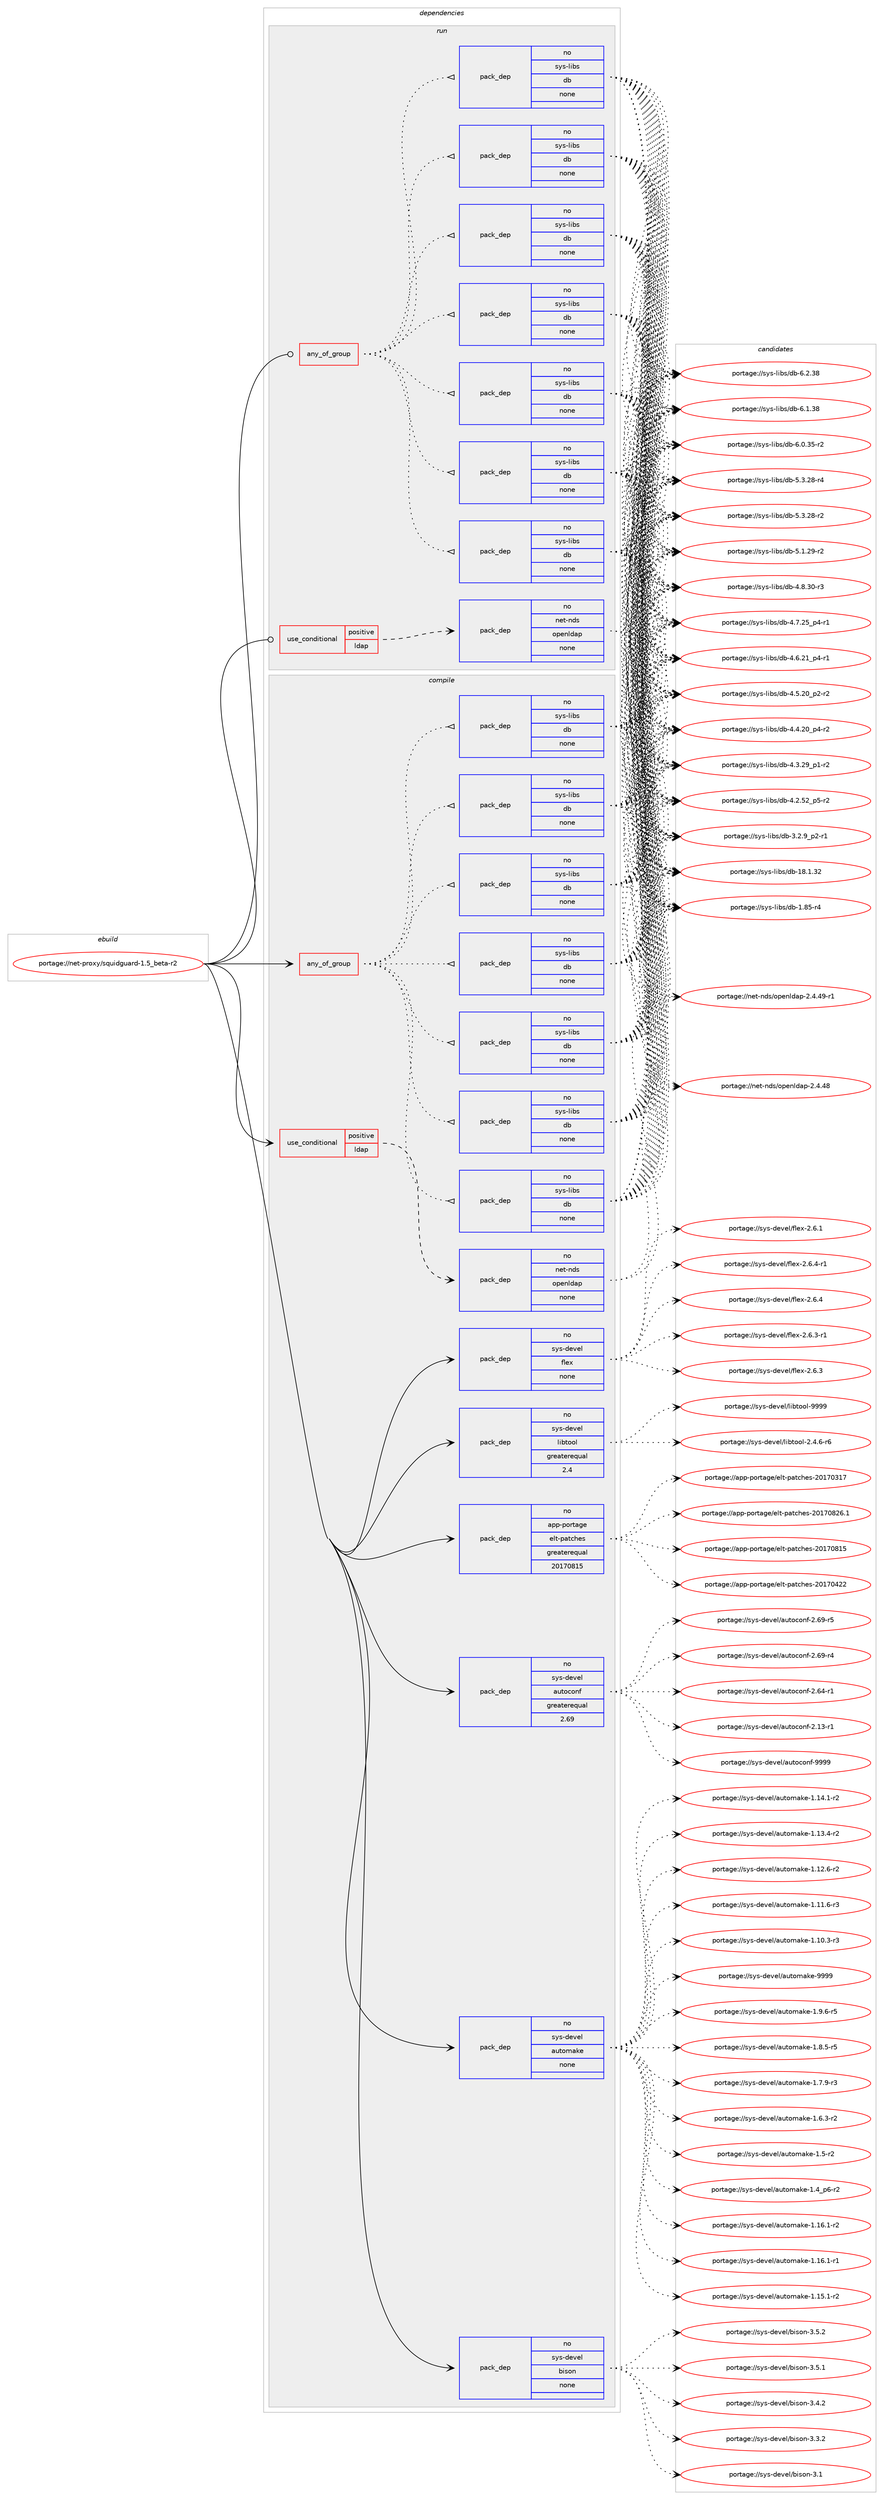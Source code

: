 digraph prolog {

# *************
# Graph options
# *************

newrank=true;
concentrate=true;
compound=true;
graph [rankdir=LR,fontname=Helvetica,fontsize=10,ranksep=1.5];#, ranksep=2.5, nodesep=0.2];
edge  [arrowhead=vee];
node  [fontname=Helvetica,fontsize=10];

# **********
# The ebuild
# **********

subgraph cluster_leftcol {
color=gray;
rank=same;
label=<<i>ebuild</i>>;
id [label="portage://net-proxy/squidguard-1.5_beta-r2", color=red, width=4, href="../net-proxy/squidguard-1.5_beta-r2.svg"];
}

# ****************
# The dependencies
# ****************

subgraph cluster_midcol {
color=gray;
label=<<i>dependencies</i>>;
subgraph cluster_compile {
fillcolor="#eeeeee";
style=filled;
label=<<i>compile</i>>;
subgraph any1777 {
dependency110992 [label=<<TABLE BORDER="0" CELLBORDER="1" CELLSPACING="0" CELLPADDING="4"><TR><TD CELLPADDING="10">any_of_group</TD></TR></TABLE>>, shape=none, color=red];subgraph pack86999 {
dependency110993 [label=<<TABLE BORDER="0" CELLBORDER="1" CELLSPACING="0" CELLPADDING="4" WIDTH="220"><TR><TD ROWSPAN="6" CELLPADDING="30">pack_dep</TD></TR><TR><TD WIDTH="110">no</TD></TR><TR><TD>sys-libs</TD></TR><TR><TD>db</TD></TR><TR><TD>none</TD></TR><TR><TD></TD></TR></TABLE>>, shape=none, color=blue];
}
dependency110992:e -> dependency110993:w [weight=20,style="dotted",arrowhead="oinv"];
subgraph pack87000 {
dependency110994 [label=<<TABLE BORDER="0" CELLBORDER="1" CELLSPACING="0" CELLPADDING="4" WIDTH="220"><TR><TD ROWSPAN="6" CELLPADDING="30">pack_dep</TD></TR><TR><TD WIDTH="110">no</TD></TR><TR><TD>sys-libs</TD></TR><TR><TD>db</TD></TR><TR><TD>none</TD></TR><TR><TD></TD></TR></TABLE>>, shape=none, color=blue];
}
dependency110992:e -> dependency110994:w [weight=20,style="dotted",arrowhead="oinv"];
subgraph pack87001 {
dependency110995 [label=<<TABLE BORDER="0" CELLBORDER="1" CELLSPACING="0" CELLPADDING="4" WIDTH="220"><TR><TD ROWSPAN="6" CELLPADDING="30">pack_dep</TD></TR><TR><TD WIDTH="110">no</TD></TR><TR><TD>sys-libs</TD></TR><TR><TD>db</TD></TR><TR><TD>none</TD></TR><TR><TD></TD></TR></TABLE>>, shape=none, color=blue];
}
dependency110992:e -> dependency110995:w [weight=20,style="dotted",arrowhead="oinv"];
subgraph pack87002 {
dependency110996 [label=<<TABLE BORDER="0" CELLBORDER="1" CELLSPACING="0" CELLPADDING="4" WIDTH="220"><TR><TD ROWSPAN="6" CELLPADDING="30">pack_dep</TD></TR><TR><TD WIDTH="110">no</TD></TR><TR><TD>sys-libs</TD></TR><TR><TD>db</TD></TR><TR><TD>none</TD></TR><TR><TD></TD></TR></TABLE>>, shape=none, color=blue];
}
dependency110992:e -> dependency110996:w [weight=20,style="dotted",arrowhead="oinv"];
subgraph pack87003 {
dependency110997 [label=<<TABLE BORDER="0" CELLBORDER="1" CELLSPACING="0" CELLPADDING="4" WIDTH="220"><TR><TD ROWSPAN="6" CELLPADDING="30">pack_dep</TD></TR><TR><TD WIDTH="110">no</TD></TR><TR><TD>sys-libs</TD></TR><TR><TD>db</TD></TR><TR><TD>none</TD></TR><TR><TD></TD></TR></TABLE>>, shape=none, color=blue];
}
dependency110992:e -> dependency110997:w [weight=20,style="dotted",arrowhead="oinv"];
subgraph pack87004 {
dependency110998 [label=<<TABLE BORDER="0" CELLBORDER="1" CELLSPACING="0" CELLPADDING="4" WIDTH="220"><TR><TD ROWSPAN="6" CELLPADDING="30">pack_dep</TD></TR><TR><TD WIDTH="110">no</TD></TR><TR><TD>sys-libs</TD></TR><TR><TD>db</TD></TR><TR><TD>none</TD></TR><TR><TD></TD></TR></TABLE>>, shape=none, color=blue];
}
dependency110992:e -> dependency110998:w [weight=20,style="dotted",arrowhead="oinv"];
subgraph pack87005 {
dependency110999 [label=<<TABLE BORDER="0" CELLBORDER="1" CELLSPACING="0" CELLPADDING="4" WIDTH="220"><TR><TD ROWSPAN="6" CELLPADDING="30">pack_dep</TD></TR><TR><TD WIDTH="110">no</TD></TR><TR><TD>sys-libs</TD></TR><TR><TD>db</TD></TR><TR><TD>none</TD></TR><TR><TD></TD></TR></TABLE>>, shape=none, color=blue];
}
dependency110992:e -> dependency110999:w [weight=20,style="dotted",arrowhead="oinv"];
}
id:e -> dependency110992:w [weight=20,style="solid",arrowhead="vee"];
subgraph cond22117 {
dependency111000 [label=<<TABLE BORDER="0" CELLBORDER="1" CELLSPACING="0" CELLPADDING="4"><TR><TD ROWSPAN="3" CELLPADDING="10">use_conditional</TD></TR><TR><TD>positive</TD></TR><TR><TD>ldap</TD></TR></TABLE>>, shape=none, color=red];
subgraph pack87006 {
dependency111001 [label=<<TABLE BORDER="0" CELLBORDER="1" CELLSPACING="0" CELLPADDING="4" WIDTH="220"><TR><TD ROWSPAN="6" CELLPADDING="30">pack_dep</TD></TR><TR><TD WIDTH="110">no</TD></TR><TR><TD>net-nds</TD></TR><TR><TD>openldap</TD></TR><TR><TD>none</TD></TR><TR><TD></TD></TR></TABLE>>, shape=none, color=blue];
}
dependency111000:e -> dependency111001:w [weight=20,style="dashed",arrowhead="vee"];
}
id:e -> dependency111000:w [weight=20,style="solid",arrowhead="vee"];
subgraph pack87007 {
dependency111002 [label=<<TABLE BORDER="0" CELLBORDER="1" CELLSPACING="0" CELLPADDING="4" WIDTH="220"><TR><TD ROWSPAN="6" CELLPADDING="30">pack_dep</TD></TR><TR><TD WIDTH="110">no</TD></TR><TR><TD>app-portage</TD></TR><TR><TD>elt-patches</TD></TR><TR><TD>greaterequal</TD></TR><TR><TD>20170815</TD></TR></TABLE>>, shape=none, color=blue];
}
id:e -> dependency111002:w [weight=20,style="solid",arrowhead="vee"];
subgraph pack87008 {
dependency111003 [label=<<TABLE BORDER="0" CELLBORDER="1" CELLSPACING="0" CELLPADDING="4" WIDTH="220"><TR><TD ROWSPAN="6" CELLPADDING="30">pack_dep</TD></TR><TR><TD WIDTH="110">no</TD></TR><TR><TD>sys-devel</TD></TR><TR><TD>autoconf</TD></TR><TR><TD>greaterequal</TD></TR><TR><TD>2.69</TD></TR></TABLE>>, shape=none, color=blue];
}
id:e -> dependency111003:w [weight=20,style="solid",arrowhead="vee"];
subgraph pack87009 {
dependency111004 [label=<<TABLE BORDER="0" CELLBORDER="1" CELLSPACING="0" CELLPADDING="4" WIDTH="220"><TR><TD ROWSPAN="6" CELLPADDING="30">pack_dep</TD></TR><TR><TD WIDTH="110">no</TD></TR><TR><TD>sys-devel</TD></TR><TR><TD>automake</TD></TR><TR><TD>none</TD></TR><TR><TD></TD></TR></TABLE>>, shape=none, color=blue];
}
id:e -> dependency111004:w [weight=20,style="solid",arrowhead="vee"];
subgraph pack87010 {
dependency111005 [label=<<TABLE BORDER="0" CELLBORDER="1" CELLSPACING="0" CELLPADDING="4" WIDTH="220"><TR><TD ROWSPAN="6" CELLPADDING="30">pack_dep</TD></TR><TR><TD WIDTH="110">no</TD></TR><TR><TD>sys-devel</TD></TR><TR><TD>bison</TD></TR><TR><TD>none</TD></TR><TR><TD></TD></TR></TABLE>>, shape=none, color=blue];
}
id:e -> dependency111005:w [weight=20,style="solid",arrowhead="vee"];
subgraph pack87011 {
dependency111006 [label=<<TABLE BORDER="0" CELLBORDER="1" CELLSPACING="0" CELLPADDING="4" WIDTH="220"><TR><TD ROWSPAN="6" CELLPADDING="30">pack_dep</TD></TR><TR><TD WIDTH="110">no</TD></TR><TR><TD>sys-devel</TD></TR><TR><TD>flex</TD></TR><TR><TD>none</TD></TR><TR><TD></TD></TR></TABLE>>, shape=none, color=blue];
}
id:e -> dependency111006:w [weight=20,style="solid",arrowhead="vee"];
subgraph pack87012 {
dependency111007 [label=<<TABLE BORDER="0" CELLBORDER="1" CELLSPACING="0" CELLPADDING="4" WIDTH="220"><TR><TD ROWSPAN="6" CELLPADDING="30">pack_dep</TD></TR><TR><TD WIDTH="110">no</TD></TR><TR><TD>sys-devel</TD></TR><TR><TD>libtool</TD></TR><TR><TD>greaterequal</TD></TR><TR><TD>2.4</TD></TR></TABLE>>, shape=none, color=blue];
}
id:e -> dependency111007:w [weight=20,style="solid",arrowhead="vee"];
}
subgraph cluster_compileandrun {
fillcolor="#eeeeee";
style=filled;
label=<<i>compile and run</i>>;
}
subgraph cluster_run {
fillcolor="#eeeeee";
style=filled;
label=<<i>run</i>>;
subgraph any1778 {
dependency111008 [label=<<TABLE BORDER="0" CELLBORDER="1" CELLSPACING="0" CELLPADDING="4"><TR><TD CELLPADDING="10">any_of_group</TD></TR></TABLE>>, shape=none, color=red];subgraph pack87013 {
dependency111009 [label=<<TABLE BORDER="0" CELLBORDER="1" CELLSPACING="0" CELLPADDING="4" WIDTH="220"><TR><TD ROWSPAN="6" CELLPADDING="30">pack_dep</TD></TR><TR><TD WIDTH="110">no</TD></TR><TR><TD>sys-libs</TD></TR><TR><TD>db</TD></TR><TR><TD>none</TD></TR><TR><TD></TD></TR></TABLE>>, shape=none, color=blue];
}
dependency111008:e -> dependency111009:w [weight=20,style="dotted",arrowhead="oinv"];
subgraph pack87014 {
dependency111010 [label=<<TABLE BORDER="0" CELLBORDER="1" CELLSPACING="0" CELLPADDING="4" WIDTH="220"><TR><TD ROWSPAN="6" CELLPADDING="30">pack_dep</TD></TR><TR><TD WIDTH="110">no</TD></TR><TR><TD>sys-libs</TD></TR><TR><TD>db</TD></TR><TR><TD>none</TD></TR><TR><TD></TD></TR></TABLE>>, shape=none, color=blue];
}
dependency111008:e -> dependency111010:w [weight=20,style="dotted",arrowhead="oinv"];
subgraph pack87015 {
dependency111011 [label=<<TABLE BORDER="0" CELLBORDER="1" CELLSPACING="0" CELLPADDING="4" WIDTH="220"><TR><TD ROWSPAN="6" CELLPADDING="30">pack_dep</TD></TR><TR><TD WIDTH="110">no</TD></TR><TR><TD>sys-libs</TD></TR><TR><TD>db</TD></TR><TR><TD>none</TD></TR><TR><TD></TD></TR></TABLE>>, shape=none, color=blue];
}
dependency111008:e -> dependency111011:w [weight=20,style="dotted",arrowhead="oinv"];
subgraph pack87016 {
dependency111012 [label=<<TABLE BORDER="0" CELLBORDER="1" CELLSPACING="0" CELLPADDING="4" WIDTH="220"><TR><TD ROWSPAN="6" CELLPADDING="30">pack_dep</TD></TR><TR><TD WIDTH="110">no</TD></TR><TR><TD>sys-libs</TD></TR><TR><TD>db</TD></TR><TR><TD>none</TD></TR><TR><TD></TD></TR></TABLE>>, shape=none, color=blue];
}
dependency111008:e -> dependency111012:w [weight=20,style="dotted",arrowhead="oinv"];
subgraph pack87017 {
dependency111013 [label=<<TABLE BORDER="0" CELLBORDER="1" CELLSPACING="0" CELLPADDING="4" WIDTH="220"><TR><TD ROWSPAN="6" CELLPADDING="30">pack_dep</TD></TR><TR><TD WIDTH="110">no</TD></TR><TR><TD>sys-libs</TD></TR><TR><TD>db</TD></TR><TR><TD>none</TD></TR><TR><TD></TD></TR></TABLE>>, shape=none, color=blue];
}
dependency111008:e -> dependency111013:w [weight=20,style="dotted",arrowhead="oinv"];
subgraph pack87018 {
dependency111014 [label=<<TABLE BORDER="0" CELLBORDER="1" CELLSPACING="0" CELLPADDING="4" WIDTH="220"><TR><TD ROWSPAN="6" CELLPADDING="30">pack_dep</TD></TR><TR><TD WIDTH="110">no</TD></TR><TR><TD>sys-libs</TD></TR><TR><TD>db</TD></TR><TR><TD>none</TD></TR><TR><TD></TD></TR></TABLE>>, shape=none, color=blue];
}
dependency111008:e -> dependency111014:w [weight=20,style="dotted",arrowhead="oinv"];
subgraph pack87019 {
dependency111015 [label=<<TABLE BORDER="0" CELLBORDER="1" CELLSPACING="0" CELLPADDING="4" WIDTH="220"><TR><TD ROWSPAN="6" CELLPADDING="30">pack_dep</TD></TR><TR><TD WIDTH="110">no</TD></TR><TR><TD>sys-libs</TD></TR><TR><TD>db</TD></TR><TR><TD>none</TD></TR><TR><TD></TD></TR></TABLE>>, shape=none, color=blue];
}
dependency111008:e -> dependency111015:w [weight=20,style="dotted",arrowhead="oinv"];
}
id:e -> dependency111008:w [weight=20,style="solid",arrowhead="odot"];
subgraph cond22118 {
dependency111016 [label=<<TABLE BORDER="0" CELLBORDER="1" CELLSPACING="0" CELLPADDING="4"><TR><TD ROWSPAN="3" CELLPADDING="10">use_conditional</TD></TR><TR><TD>positive</TD></TR><TR><TD>ldap</TD></TR></TABLE>>, shape=none, color=red];
subgraph pack87020 {
dependency111017 [label=<<TABLE BORDER="0" CELLBORDER="1" CELLSPACING="0" CELLPADDING="4" WIDTH="220"><TR><TD ROWSPAN="6" CELLPADDING="30">pack_dep</TD></TR><TR><TD WIDTH="110">no</TD></TR><TR><TD>net-nds</TD></TR><TR><TD>openldap</TD></TR><TR><TD>none</TD></TR><TR><TD></TD></TR></TABLE>>, shape=none, color=blue];
}
dependency111016:e -> dependency111017:w [weight=20,style="dashed",arrowhead="vee"];
}
id:e -> dependency111016:w [weight=20,style="solid",arrowhead="odot"];
}
}

# **************
# The candidates
# **************

subgraph cluster_choices {
rank=same;
color=gray;
label=<<i>candidates</i>>;

subgraph choice86999 {
color=black;
nodesep=1;
choice1151211154510810598115471009845544650465156 [label="portage://sys-libs/db-6.2.38", color=red, width=4,href="../sys-libs/db-6.2.38.svg"];
choice1151211154510810598115471009845544649465156 [label="portage://sys-libs/db-6.1.38", color=red, width=4,href="../sys-libs/db-6.1.38.svg"];
choice11512111545108105981154710098455446484651534511450 [label="portage://sys-libs/db-6.0.35-r2", color=red, width=4,href="../sys-libs/db-6.0.35-r2.svg"];
choice11512111545108105981154710098455346514650564511452 [label="portage://sys-libs/db-5.3.28-r4", color=red, width=4,href="../sys-libs/db-5.3.28-r4.svg"];
choice11512111545108105981154710098455346514650564511450 [label="portage://sys-libs/db-5.3.28-r2", color=red, width=4,href="../sys-libs/db-5.3.28-r2.svg"];
choice11512111545108105981154710098455346494650574511450 [label="portage://sys-libs/db-5.1.29-r2", color=red, width=4,href="../sys-libs/db-5.1.29-r2.svg"];
choice11512111545108105981154710098455246564651484511451 [label="portage://sys-libs/db-4.8.30-r3", color=red, width=4,href="../sys-libs/db-4.8.30-r3.svg"];
choice115121115451081059811547100984552465546505395112524511449 [label="portage://sys-libs/db-4.7.25_p4-r1", color=red, width=4,href="../sys-libs/db-4.7.25_p4-r1.svg"];
choice115121115451081059811547100984552465446504995112524511449 [label="portage://sys-libs/db-4.6.21_p4-r1", color=red, width=4,href="../sys-libs/db-4.6.21_p4-r1.svg"];
choice115121115451081059811547100984552465346504895112504511450 [label="portage://sys-libs/db-4.5.20_p2-r2", color=red, width=4,href="../sys-libs/db-4.5.20_p2-r2.svg"];
choice115121115451081059811547100984552465246504895112524511450 [label="portage://sys-libs/db-4.4.20_p4-r2", color=red, width=4,href="../sys-libs/db-4.4.20_p4-r2.svg"];
choice115121115451081059811547100984552465146505795112494511450 [label="portage://sys-libs/db-4.3.29_p1-r2", color=red, width=4,href="../sys-libs/db-4.3.29_p1-r2.svg"];
choice115121115451081059811547100984552465046535095112534511450 [label="portage://sys-libs/db-4.2.52_p5-r2", color=red, width=4,href="../sys-libs/db-4.2.52_p5-r2.svg"];
choice1151211154510810598115471009845514650465795112504511449 [label="portage://sys-libs/db-3.2.9_p2-r1", color=red, width=4,href="../sys-libs/db-3.2.9_p2-r1.svg"];
choice115121115451081059811547100984549564649465150 [label="portage://sys-libs/db-18.1.32", color=red, width=4,href="../sys-libs/db-18.1.32.svg"];
choice1151211154510810598115471009845494656534511452 [label="portage://sys-libs/db-1.85-r4", color=red, width=4,href="../sys-libs/db-1.85-r4.svg"];
dependency110993:e -> choice1151211154510810598115471009845544650465156:w [style=dotted,weight="100"];
dependency110993:e -> choice1151211154510810598115471009845544649465156:w [style=dotted,weight="100"];
dependency110993:e -> choice11512111545108105981154710098455446484651534511450:w [style=dotted,weight="100"];
dependency110993:e -> choice11512111545108105981154710098455346514650564511452:w [style=dotted,weight="100"];
dependency110993:e -> choice11512111545108105981154710098455346514650564511450:w [style=dotted,weight="100"];
dependency110993:e -> choice11512111545108105981154710098455346494650574511450:w [style=dotted,weight="100"];
dependency110993:e -> choice11512111545108105981154710098455246564651484511451:w [style=dotted,weight="100"];
dependency110993:e -> choice115121115451081059811547100984552465546505395112524511449:w [style=dotted,weight="100"];
dependency110993:e -> choice115121115451081059811547100984552465446504995112524511449:w [style=dotted,weight="100"];
dependency110993:e -> choice115121115451081059811547100984552465346504895112504511450:w [style=dotted,weight="100"];
dependency110993:e -> choice115121115451081059811547100984552465246504895112524511450:w [style=dotted,weight="100"];
dependency110993:e -> choice115121115451081059811547100984552465146505795112494511450:w [style=dotted,weight="100"];
dependency110993:e -> choice115121115451081059811547100984552465046535095112534511450:w [style=dotted,weight="100"];
dependency110993:e -> choice1151211154510810598115471009845514650465795112504511449:w [style=dotted,weight="100"];
dependency110993:e -> choice115121115451081059811547100984549564649465150:w [style=dotted,weight="100"];
dependency110993:e -> choice1151211154510810598115471009845494656534511452:w [style=dotted,weight="100"];
}
subgraph choice87000 {
color=black;
nodesep=1;
choice1151211154510810598115471009845544650465156 [label="portage://sys-libs/db-6.2.38", color=red, width=4,href="../sys-libs/db-6.2.38.svg"];
choice1151211154510810598115471009845544649465156 [label="portage://sys-libs/db-6.1.38", color=red, width=4,href="../sys-libs/db-6.1.38.svg"];
choice11512111545108105981154710098455446484651534511450 [label="portage://sys-libs/db-6.0.35-r2", color=red, width=4,href="../sys-libs/db-6.0.35-r2.svg"];
choice11512111545108105981154710098455346514650564511452 [label="portage://sys-libs/db-5.3.28-r4", color=red, width=4,href="../sys-libs/db-5.3.28-r4.svg"];
choice11512111545108105981154710098455346514650564511450 [label="portage://sys-libs/db-5.3.28-r2", color=red, width=4,href="../sys-libs/db-5.3.28-r2.svg"];
choice11512111545108105981154710098455346494650574511450 [label="portage://sys-libs/db-5.1.29-r2", color=red, width=4,href="../sys-libs/db-5.1.29-r2.svg"];
choice11512111545108105981154710098455246564651484511451 [label="portage://sys-libs/db-4.8.30-r3", color=red, width=4,href="../sys-libs/db-4.8.30-r3.svg"];
choice115121115451081059811547100984552465546505395112524511449 [label="portage://sys-libs/db-4.7.25_p4-r1", color=red, width=4,href="../sys-libs/db-4.7.25_p4-r1.svg"];
choice115121115451081059811547100984552465446504995112524511449 [label="portage://sys-libs/db-4.6.21_p4-r1", color=red, width=4,href="../sys-libs/db-4.6.21_p4-r1.svg"];
choice115121115451081059811547100984552465346504895112504511450 [label="portage://sys-libs/db-4.5.20_p2-r2", color=red, width=4,href="../sys-libs/db-4.5.20_p2-r2.svg"];
choice115121115451081059811547100984552465246504895112524511450 [label="portage://sys-libs/db-4.4.20_p4-r2", color=red, width=4,href="../sys-libs/db-4.4.20_p4-r2.svg"];
choice115121115451081059811547100984552465146505795112494511450 [label="portage://sys-libs/db-4.3.29_p1-r2", color=red, width=4,href="../sys-libs/db-4.3.29_p1-r2.svg"];
choice115121115451081059811547100984552465046535095112534511450 [label="portage://sys-libs/db-4.2.52_p5-r2", color=red, width=4,href="../sys-libs/db-4.2.52_p5-r2.svg"];
choice1151211154510810598115471009845514650465795112504511449 [label="portage://sys-libs/db-3.2.9_p2-r1", color=red, width=4,href="../sys-libs/db-3.2.9_p2-r1.svg"];
choice115121115451081059811547100984549564649465150 [label="portage://sys-libs/db-18.1.32", color=red, width=4,href="../sys-libs/db-18.1.32.svg"];
choice1151211154510810598115471009845494656534511452 [label="portage://sys-libs/db-1.85-r4", color=red, width=4,href="../sys-libs/db-1.85-r4.svg"];
dependency110994:e -> choice1151211154510810598115471009845544650465156:w [style=dotted,weight="100"];
dependency110994:e -> choice1151211154510810598115471009845544649465156:w [style=dotted,weight="100"];
dependency110994:e -> choice11512111545108105981154710098455446484651534511450:w [style=dotted,weight="100"];
dependency110994:e -> choice11512111545108105981154710098455346514650564511452:w [style=dotted,weight="100"];
dependency110994:e -> choice11512111545108105981154710098455346514650564511450:w [style=dotted,weight="100"];
dependency110994:e -> choice11512111545108105981154710098455346494650574511450:w [style=dotted,weight="100"];
dependency110994:e -> choice11512111545108105981154710098455246564651484511451:w [style=dotted,weight="100"];
dependency110994:e -> choice115121115451081059811547100984552465546505395112524511449:w [style=dotted,weight="100"];
dependency110994:e -> choice115121115451081059811547100984552465446504995112524511449:w [style=dotted,weight="100"];
dependency110994:e -> choice115121115451081059811547100984552465346504895112504511450:w [style=dotted,weight="100"];
dependency110994:e -> choice115121115451081059811547100984552465246504895112524511450:w [style=dotted,weight="100"];
dependency110994:e -> choice115121115451081059811547100984552465146505795112494511450:w [style=dotted,weight="100"];
dependency110994:e -> choice115121115451081059811547100984552465046535095112534511450:w [style=dotted,weight="100"];
dependency110994:e -> choice1151211154510810598115471009845514650465795112504511449:w [style=dotted,weight="100"];
dependency110994:e -> choice115121115451081059811547100984549564649465150:w [style=dotted,weight="100"];
dependency110994:e -> choice1151211154510810598115471009845494656534511452:w [style=dotted,weight="100"];
}
subgraph choice87001 {
color=black;
nodesep=1;
choice1151211154510810598115471009845544650465156 [label="portage://sys-libs/db-6.2.38", color=red, width=4,href="../sys-libs/db-6.2.38.svg"];
choice1151211154510810598115471009845544649465156 [label="portage://sys-libs/db-6.1.38", color=red, width=4,href="../sys-libs/db-6.1.38.svg"];
choice11512111545108105981154710098455446484651534511450 [label="portage://sys-libs/db-6.0.35-r2", color=red, width=4,href="../sys-libs/db-6.0.35-r2.svg"];
choice11512111545108105981154710098455346514650564511452 [label="portage://sys-libs/db-5.3.28-r4", color=red, width=4,href="../sys-libs/db-5.3.28-r4.svg"];
choice11512111545108105981154710098455346514650564511450 [label="portage://sys-libs/db-5.3.28-r2", color=red, width=4,href="../sys-libs/db-5.3.28-r2.svg"];
choice11512111545108105981154710098455346494650574511450 [label="portage://sys-libs/db-5.1.29-r2", color=red, width=4,href="../sys-libs/db-5.1.29-r2.svg"];
choice11512111545108105981154710098455246564651484511451 [label="portage://sys-libs/db-4.8.30-r3", color=red, width=4,href="../sys-libs/db-4.8.30-r3.svg"];
choice115121115451081059811547100984552465546505395112524511449 [label="portage://sys-libs/db-4.7.25_p4-r1", color=red, width=4,href="../sys-libs/db-4.7.25_p4-r1.svg"];
choice115121115451081059811547100984552465446504995112524511449 [label="portage://sys-libs/db-4.6.21_p4-r1", color=red, width=4,href="../sys-libs/db-4.6.21_p4-r1.svg"];
choice115121115451081059811547100984552465346504895112504511450 [label="portage://sys-libs/db-4.5.20_p2-r2", color=red, width=4,href="../sys-libs/db-4.5.20_p2-r2.svg"];
choice115121115451081059811547100984552465246504895112524511450 [label="portage://sys-libs/db-4.4.20_p4-r2", color=red, width=4,href="../sys-libs/db-4.4.20_p4-r2.svg"];
choice115121115451081059811547100984552465146505795112494511450 [label="portage://sys-libs/db-4.3.29_p1-r2", color=red, width=4,href="../sys-libs/db-4.3.29_p1-r2.svg"];
choice115121115451081059811547100984552465046535095112534511450 [label="portage://sys-libs/db-4.2.52_p5-r2", color=red, width=4,href="../sys-libs/db-4.2.52_p5-r2.svg"];
choice1151211154510810598115471009845514650465795112504511449 [label="portage://sys-libs/db-3.2.9_p2-r1", color=red, width=4,href="../sys-libs/db-3.2.9_p2-r1.svg"];
choice115121115451081059811547100984549564649465150 [label="portage://sys-libs/db-18.1.32", color=red, width=4,href="../sys-libs/db-18.1.32.svg"];
choice1151211154510810598115471009845494656534511452 [label="portage://sys-libs/db-1.85-r4", color=red, width=4,href="../sys-libs/db-1.85-r4.svg"];
dependency110995:e -> choice1151211154510810598115471009845544650465156:w [style=dotted,weight="100"];
dependency110995:e -> choice1151211154510810598115471009845544649465156:w [style=dotted,weight="100"];
dependency110995:e -> choice11512111545108105981154710098455446484651534511450:w [style=dotted,weight="100"];
dependency110995:e -> choice11512111545108105981154710098455346514650564511452:w [style=dotted,weight="100"];
dependency110995:e -> choice11512111545108105981154710098455346514650564511450:w [style=dotted,weight="100"];
dependency110995:e -> choice11512111545108105981154710098455346494650574511450:w [style=dotted,weight="100"];
dependency110995:e -> choice11512111545108105981154710098455246564651484511451:w [style=dotted,weight="100"];
dependency110995:e -> choice115121115451081059811547100984552465546505395112524511449:w [style=dotted,weight="100"];
dependency110995:e -> choice115121115451081059811547100984552465446504995112524511449:w [style=dotted,weight="100"];
dependency110995:e -> choice115121115451081059811547100984552465346504895112504511450:w [style=dotted,weight="100"];
dependency110995:e -> choice115121115451081059811547100984552465246504895112524511450:w [style=dotted,weight="100"];
dependency110995:e -> choice115121115451081059811547100984552465146505795112494511450:w [style=dotted,weight="100"];
dependency110995:e -> choice115121115451081059811547100984552465046535095112534511450:w [style=dotted,weight="100"];
dependency110995:e -> choice1151211154510810598115471009845514650465795112504511449:w [style=dotted,weight="100"];
dependency110995:e -> choice115121115451081059811547100984549564649465150:w [style=dotted,weight="100"];
dependency110995:e -> choice1151211154510810598115471009845494656534511452:w [style=dotted,weight="100"];
}
subgraph choice87002 {
color=black;
nodesep=1;
choice1151211154510810598115471009845544650465156 [label="portage://sys-libs/db-6.2.38", color=red, width=4,href="../sys-libs/db-6.2.38.svg"];
choice1151211154510810598115471009845544649465156 [label="portage://sys-libs/db-6.1.38", color=red, width=4,href="../sys-libs/db-6.1.38.svg"];
choice11512111545108105981154710098455446484651534511450 [label="portage://sys-libs/db-6.0.35-r2", color=red, width=4,href="../sys-libs/db-6.0.35-r2.svg"];
choice11512111545108105981154710098455346514650564511452 [label="portage://sys-libs/db-5.3.28-r4", color=red, width=4,href="../sys-libs/db-5.3.28-r4.svg"];
choice11512111545108105981154710098455346514650564511450 [label="portage://sys-libs/db-5.3.28-r2", color=red, width=4,href="../sys-libs/db-5.3.28-r2.svg"];
choice11512111545108105981154710098455346494650574511450 [label="portage://sys-libs/db-5.1.29-r2", color=red, width=4,href="../sys-libs/db-5.1.29-r2.svg"];
choice11512111545108105981154710098455246564651484511451 [label="portage://sys-libs/db-4.8.30-r3", color=red, width=4,href="../sys-libs/db-4.8.30-r3.svg"];
choice115121115451081059811547100984552465546505395112524511449 [label="portage://sys-libs/db-4.7.25_p4-r1", color=red, width=4,href="../sys-libs/db-4.7.25_p4-r1.svg"];
choice115121115451081059811547100984552465446504995112524511449 [label="portage://sys-libs/db-4.6.21_p4-r1", color=red, width=4,href="../sys-libs/db-4.6.21_p4-r1.svg"];
choice115121115451081059811547100984552465346504895112504511450 [label="portage://sys-libs/db-4.5.20_p2-r2", color=red, width=4,href="../sys-libs/db-4.5.20_p2-r2.svg"];
choice115121115451081059811547100984552465246504895112524511450 [label="portage://sys-libs/db-4.4.20_p4-r2", color=red, width=4,href="../sys-libs/db-4.4.20_p4-r2.svg"];
choice115121115451081059811547100984552465146505795112494511450 [label="portage://sys-libs/db-4.3.29_p1-r2", color=red, width=4,href="../sys-libs/db-4.3.29_p1-r2.svg"];
choice115121115451081059811547100984552465046535095112534511450 [label="portage://sys-libs/db-4.2.52_p5-r2", color=red, width=4,href="../sys-libs/db-4.2.52_p5-r2.svg"];
choice1151211154510810598115471009845514650465795112504511449 [label="portage://sys-libs/db-3.2.9_p2-r1", color=red, width=4,href="../sys-libs/db-3.2.9_p2-r1.svg"];
choice115121115451081059811547100984549564649465150 [label="portage://sys-libs/db-18.1.32", color=red, width=4,href="../sys-libs/db-18.1.32.svg"];
choice1151211154510810598115471009845494656534511452 [label="portage://sys-libs/db-1.85-r4", color=red, width=4,href="../sys-libs/db-1.85-r4.svg"];
dependency110996:e -> choice1151211154510810598115471009845544650465156:w [style=dotted,weight="100"];
dependency110996:e -> choice1151211154510810598115471009845544649465156:w [style=dotted,weight="100"];
dependency110996:e -> choice11512111545108105981154710098455446484651534511450:w [style=dotted,weight="100"];
dependency110996:e -> choice11512111545108105981154710098455346514650564511452:w [style=dotted,weight="100"];
dependency110996:e -> choice11512111545108105981154710098455346514650564511450:w [style=dotted,weight="100"];
dependency110996:e -> choice11512111545108105981154710098455346494650574511450:w [style=dotted,weight="100"];
dependency110996:e -> choice11512111545108105981154710098455246564651484511451:w [style=dotted,weight="100"];
dependency110996:e -> choice115121115451081059811547100984552465546505395112524511449:w [style=dotted,weight="100"];
dependency110996:e -> choice115121115451081059811547100984552465446504995112524511449:w [style=dotted,weight="100"];
dependency110996:e -> choice115121115451081059811547100984552465346504895112504511450:w [style=dotted,weight="100"];
dependency110996:e -> choice115121115451081059811547100984552465246504895112524511450:w [style=dotted,weight="100"];
dependency110996:e -> choice115121115451081059811547100984552465146505795112494511450:w [style=dotted,weight="100"];
dependency110996:e -> choice115121115451081059811547100984552465046535095112534511450:w [style=dotted,weight="100"];
dependency110996:e -> choice1151211154510810598115471009845514650465795112504511449:w [style=dotted,weight="100"];
dependency110996:e -> choice115121115451081059811547100984549564649465150:w [style=dotted,weight="100"];
dependency110996:e -> choice1151211154510810598115471009845494656534511452:w [style=dotted,weight="100"];
}
subgraph choice87003 {
color=black;
nodesep=1;
choice1151211154510810598115471009845544650465156 [label="portage://sys-libs/db-6.2.38", color=red, width=4,href="../sys-libs/db-6.2.38.svg"];
choice1151211154510810598115471009845544649465156 [label="portage://sys-libs/db-6.1.38", color=red, width=4,href="../sys-libs/db-6.1.38.svg"];
choice11512111545108105981154710098455446484651534511450 [label="portage://sys-libs/db-6.0.35-r2", color=red, width=4,href="../sys-libs/db-6.0.35-r2.svg"];
choice11512111545108105981154710098455346514650564511452 [label="portage://sys-libs/db-5.3.28-r4", color=red, width=4,href="../sys-libs/db-5.3.28-r4.svg"];
choice11512111545108105981154710098455346514650564511450 [label="portage://sys-libs/db-5.3.28-r2", color=red, width=4,href="../sys-libs/db-5.3.28-r2.svg"];
choice11512111545108105981154710098455346494650574511450 [label="portage://sys-libs/db-5.1.29-r2", color=red, width=4,href="../sys-libs/db-5.1.29-r2.svg"];
choice11512111545108105981154710098455246564651484511451 [label="portage://sys-libs/db-4.8.30-r3", color=red, width=4,href="../sys-libs/db-4.8.30-r3.svg"];
choice115121115451081059811547100984552465546505395112524511449 [label="portage://sys-libs/db-4.7.25_p4-r1", color=red, width=4,href="../sys-libs/db-4.7.25_p4-r1.svg"];
choice115121115451081059811547100984552465446504995112524511449 [label="portage://sys-libs/db-4.6.21_p4-r1", color=red, width=4,href="../sys-libs/db-4.6.21_p4-r1.svg"];
choice115121115451081059811547100984552465346504895112504511450 [label="portage://sys-libs/db-4.5.20_p2-r2", color=red, width=4,href="../sys-libs/db-4.5.20_p2-r2.svg"];
choice115121115451081059811547100984552465246504895112524511450 [label="portage://sys-libs/db-4.4.20_p4-r2", color=red, width=4,href="../sys-libs/db-4.4.20_p4-r2.svg"];
choice115121115451081059811547100984552465146505795112494511450 [label="portage://sys-libs/db-4.3.29_p1-r2", color=red, width=4,href="../sys-libs/db-4.3.29_p1-r2.svg"];
choice115121115451081059811547100984552465046535095112534511450 [label="portage://sys-libs/db-4.2.52_p5-r2", color=red, width=4,href="../sys-libs/db-4.2.52_p5-r2.svg"];
choice1151211154510810598115471009845514650465795112504511449 [label="portage://sys-libs/db-3.2.9_p2-r1", color=red, width=4,href="../sys-libs/db-3.2.9_p2-r1.svg"];
choice115121115451081059811547100984549564649465150 [label="portage://sys-libs/db-18.1.32", color=red, width=4,href="../sys-libs/db-18.1.32.svg"];
choice1151211154510810598115471009845494656534511452 [label="portage://sys-libs/db-1.85-r4", color=red, width=4,href="../sys-libs/db-1.85-r4.svg"];
dependency110997:e -> choice1151211154510810598115471009845544650465156:w [style=dotted,weight="100"];
dependency110997:e -> choice1151211154510810598115471009845544649465156:w [style=dotted,weight="100"];
dependency110997:e -> choice11512111545108105981154710098455446484651534511450:w [style=dotted,weight="100"];
dependency110997:e -> choice11512111545108105981154710098455346514650564511452:w [style=dotted,weight="100"];
dependency110997:e -> choice11512111545108105981154710098455346514650564511450:w [style=dotted,weight="100"];
dependency110997:e -> choice11512111545108105981154710098455346494650574511450:w [style=dotted,weight="100"];
dependency110997:e -> choice11512111545108105981154710098455246564651484511451:w [style=dotted,weight="100"];
dependency110997:e -> choice115121115451081059811547100984552465546505395112524511449:w [style=dotted,weight="100"];
dependency110997:e -> choice115121115451081059811547100984552465446504995112524511449:w [style=dotted,weight="100"];
dependency110997:e -> choice115121115451081059811547100984552465346504895112504511450:w [style=dotted,weight="100"];
dependency110997:e -> choice115121115451081059811547100984552465246504895112524511450:w [style=dotted,weight="100"];
dependency110997:e -> choice115121115451081059811547100984552465146505795112494511450:w [style=dotted,weight="100"];
dependency110997:e -> choice115121115451081059811547100984552465046535095112534511450:w [style=dotted,weight="100"];
dependency110997:e -> choice1151211154510810598115471009845514650465795112504511449:w [style=dotted,weight="100"];
dependency110997:e -> choice115121115451081059811547100984549564649465150:w [style=dotted,weight="100"];
dependency110997:e -> choice1151211154510810598115471009845494656534511452:w [style=dotted,weight="100"];
}
subgraph choice87004 {
color=black;
nodesep=1;
choice1151211154510810598115471009845544650465156 [label="portage://sys-libs/db-6.2.38", color=red, width=4,href="../sys-libs/db-6.2.38.svg"];
choice1151211154510810598115471009845544649465156 [label="portage://sys-libs/db-6.1.38", color=red, width=4,href="../sys-libs/db-6.1.38.svg"];
choice11512111545108105981154710098455446484651534511450 [label="portage://sys-libs/db-6.0.35-r2", color=red, width=4,href="../sys-libs/db-6.0.35-r2.svg"];
choice11512111545108105981154710098455346514650564511452 [label="portage://sys-libs/db-5.3.28-r4", color=red, width=4,href="../sys-libs/db-5.3.28-r4.svg"];
choice11512111545108105981154710098455346514650564511450 [label="portage://sys-libs/db-5.3.28-r2", color=red, width=4,href="../sys-libs/db-5.3.28-r2.svg"];
choice11512111545108105981154710098455346494650574511450 [label="portage://sys-libs/db-5.1.29-r2", color=red, width=4,href="../sys-libs/db-5.1.29-r2.svg"];
choice11512111545108105981154710098455246564651484511451 [label="portage://sys-libs/db-4.8.30-r3", color=red, width=4,href="../sys-libs/db-4.8.30-r3.svg"];
choice115121115451081059811547100984552465546505395112524511449 [label="portage://sys-libs/db-4.7.25_p4-r1", color=red, width=4,href="../sys-libs/db-4.7.25_p4-r1.svg"];
choice115121115451081059811547100984552465446504995112524511449 [label="portage://sys-libs/db-4.6.21_p4-r1", color=red, width=4,href="../sys-libs/db-4.6.21_p4-r1.svg"];
choice115121115451081059811547100984552465346504895112504511450 [label="portage://sys-libs/db-4.5.20_p2-r2", color=red, width=4,href="../sys-libs/db-4.5.20_p2-r2.svg"];
choice115121115451081059811547100984552465246504895112524511450 [label="portage://sys-libs/db-4.4.20_p4-r2", color=red, width=4,href="../sys-libs/db-4.4.20_p4-r2.svg"];
choice115121115451081059811547100984552465146505795112494511450 [label="portage://sys-libs/db-4.3.29_p1-r2", color=red, width=4,href="../sys-libs/db-4.3.29_p1-r2.svg"];
choice115121115451081059811547100984552465046535095112534511450 [label="portage://sys-libs/db-4.2.52_p5-r2", color=red, width=4,href="../sys-libs/db-4.2.52_p5-r2.svg"];
choice1151211154510810598115471009845514650465795112504511449 [label="portage://sys-libs/db-3.2.9_p2-r1", color=red, width=4,href="../sys-libs/db-3.2.9_p2-r1.svg"];
choice115121115451081059811547100984549564649465150 [label="portage://sys-libs/db-18.1.32", color=red, width=4,href="../sys-libs/db-18.1.32.svg"];
choice1151211154510810598115471009845494656534511452 [label="portage://sys-libs/db-1.85-r4", color=red, width=4,href="../sys-libs/db-1.85-r4.svg"];
dependency110998:e -> choice1151211154510810598115471009845544650465156:w [style=dotted,weight="100"];
dependency110998:e -> choice1151211154510810598115471009845544649465156:w [style=dotted,weight="100"];
dependency110998:e -> choice11512111545108105981154710098455446484651534511450:w [style=dotted,weight="100"];
dependency110998:e -> choice11512111545108105981154710098455346514650564511452:w [style=dotted,weight="100"];
dependency110998:e -> choice11512111545108105981154710098455346514650564511450:w [style=dotted,weight="100"];
dependency110998:e -> choice11512111545108105981154710098455346494650574511450:w [style=dotted,weight="100"];
dependency110998:e -> choice11512111545108105981154710098455246564651484511451:w [style=dotted,weight="100"];
dependency110998:e -> choice115121115451081059811547100984552465546505395112524511449:w [style=dotted,weight="100"];
dependency110998:e -> choice115121115451081059811547100984552465446504995112524511449:w [style=dotted,weight="100"];
dependency110998:e -> choice115121115451081059811547100984552465346504895112504511450:w [style=dotted,weight="100"];
dependency110998:e -> choice115121115451081059811547100984552465246504895112524511450:w [style=dotted,weight="100"];
dependency110998:e -> choice115121115451081059811547100984552465146505795112494511450:w [style=dotted,weight="100"];
dependency110998:e -> choice115121115451081059811547100984552465046535095112534511450:w [style=dotted,weight="100"];
dependency110998:e -> choice1151211154510810598115471009845514650465795112504511449:w [style=dotted,weight="100"];
dependency110998:e -> choice115121115451081059811547100984549564649465150:w [style=dotted,weight="100"];
dependency110998:e -> choice1151211154510810598115471009845494656534511452:w [style=dotted,weight="100"];
}
subgraph choice87005 {
color=black;
nodesep=1;
choice1151211154510810598115471009845544650465156 [label="portage://sys-libs/db-6.2.38", color=red, width=4,href="../sys-libs/db-6.2.38.svg"];
choice1151211154510810598115471009845544649465156 [label="portage://sys-libs/db-6.1.38", color=red, width=4,href="../sys-libs/db-6.1.38.svg"];
choice11512111545108105981154710098455446484651534511450 [label="portage://sys-libs/db-6.0.35-r2", color=red, width=4,href="../sys-libs/db-6.0.35-r2.svg"];
choice11512111545108105981154710098455346514650564511452 [label="portage://sys-libs/db-5.3.28-r4", color=red, width=4,href="../sys-libs/db-5.3.28-r4.svg"];
choice11512111545108105981154710098455346514650564511450 [label="portage://sys-libs/db-5.3.28-r2", color=red, width=4,href="../sys-libs/db-5.3.28-r2.svg"];
choice11512111545108105981154710098455346494650574511450 [label="portage://sys-libs/db-5.1.29-r2", color=red, width=4,href="../sys-libs/db-5.1.29-r2.svg"];
choice11512111545108105981154710098455246564651484511451 [label="portage://sys-libs/db-4.8.30-r3", color=red, width=4,href="../sys-libs/db-4.8.30-r3.svg"];
choice115121115451081059811547100984552465546505395112524511449 [label="portage://sys-libs/db-4.7.25_p4-r1", color=red, width=4,href="../sys-libs/db-4.7.25_p4-r1.svg"];
choice115121115451081059811547100984552465446504995112524511449 [label="portage://sys-libs/db-4.6.21_p4-r1", color=red, width=4,href="../sys-libs/db-4.6.21_p4-r1.svg"];
choice115121115451081059811547100984552465346504895112504511450 [label="portage://sys-libs/db-4.5.20_p2-r2", color=red, width=4,href="../sys-libs/db-4.5.20_p2-r2.svg"];
choice115121115451081059811547100984552465246504895112524511450 [label="portage://sys-libs/db-4.4.20_p4-r2", color=red, width=4,href="../sys-libs/db-4.4.20_p4-r2.svg"];
choice115121115451081059811547100984552465146505795112494511450 [label="portage://sys-libs/db-4.3.29_p1-r2", color=red, width=4,href="../sys-libs/db-4.3.29_p1-r2.svg"];
choice115121115451081059811547100984552465046535095112534511450 [label="portage://sys-libs/db-4.2.52_p5-r2", color=red, width=4,href="../sys-libs/db-4.2.52_p5-r2.svg"];
choice1151211154510810598115471009845514650465795112504511449 [label="portage://sys-libs/db-3.2.9_p2-r1", color=red, width=4,href="../sys-libs/db-3.2.9_p2-r1.svg"];
choice115121115451081059811547100984549564649465150 [label="portage://sys-libs/db-18.1.32", color=red, width=4,href="../sys-libs/db-18.1.32.svg"];
choice1151211154510810598115471009845494656534511452 [label="portage://sys-libs/db-1.85-r4", color=red, width=4,href="../sys-libs/db-1.85-r4.svg"];
dependency110999:e -> choice1151211154510810598115471009845544650465156:w [style=dotted,weight="100"];
dependency110999:e -> choice1151211154510810598115471009845544649465156:w [style=dotted,weight="100"];
dependency110999:e -> choice11512111545108105981154710098455446484651534511450:w [style=dotted,weight="100"];
dependency110999:e -> choice11512111545108105981154710098455346514650564511452:w [style=dotted,weight="100"];
dependency110999:e -> choice11512111545108105981154710098455346514650564511450:w [style=dotted,weight="100"];
dependency110999:e -> choice11512111545108105981154710098455346494650574511450:w [style=dotted,weight="100"];
dependency110999:e -> choice11512111545108105981154710098455246564651484511451:w [style=dotted,weight="100"];
dependency110999:e -> choice115121115451081059811547100984552465546505395112524511449:w [style=dotted,weight="100"];
dependency110999:e -> choice115121115451081059811547100984552465446504995112524511449:w [style=dotted,weight="100"];
dependency110999:e -> choice115121115451081059811547100984552465346504895112504511450:w [style=dotted,weight="100"];
dependency110999:e -> choice115121115451081059811547100984552465246504895112524511450:w [style=dotted,weight="100"];
dependency110999:e -> choice115121115451081059811547100984552465146505795112494511450:w [style=dotted,weight="100"];
dependency110999:e -> choice115121115451081059811547100984552465046535095112534511450:w [style=dotted,weight="100"];
dependency110999:e -> choice1151211154510810598115471009845514650465795112504511449:w [style=dotted,weight="100"];
dependency110999:e -> choice115121115451081059811547100984549564649465150:w [style=dotted,weight="100"];
dependency110999:e -> choice1151211154510810598115471009845494656534511452:w [style=dotted,weight="100"];
}
subgraph choice87006 {
color=black;
nodesep=1;
choice110101116451101001154711111210111010810097112455046524652574511449 [label="portage://net-nds/openldap-2.4.49-r1", color=red, width=4,href="../net-nds/openldap-2.4.49-r1.svg"];
choice11010111645110100115471111121011101081009711245504652465256 [label="portage://net-nds/openldap-2.4.48", color=red, width=4,href="../net-nds/openldap-2.4.48.svg"];
dependency111001:e -> choice110101116451101001154711111210111010810097112455046524652574511449:w [style=dotted,weight="100"];
dependency111001:e -> choice11010111645110100115471111121011101081009711245504652465256:w [style=dotted,weight="100"];
}
subgraph choice87007 {
color=black;
nodesep=1;
choice971121124511211111411697103101471011081164511297116991041011154550484955485650544649 [label="portage://app-portage/elt-patches-20170826.1", color=red, width=4,href="../app-portage/elt-patches-20170826.1.svg"];
choice97112112451121111141169710310147101108116451129711699104101115455048495548564953 [label="portage://app-portage/elt-patches-20170815", color=red, width=4,href="../app-portage/elt-patches-20170815.svg"];
choice97112112451121111141169710310147101108116451129711699104101115455048495548525050 [label="portage://app-portage/elt-patches-20170422", color=red, width=4,href="../app-portage/elt-patches-20170422.svg"];
choice97112112451121111141169710310147101108116451129711699104101115455048495548514955 [label="portage://app-portage/elt-patches-20170317", color=red, width=4,href="../app-portage/elt-patches-20170317.svg"];
dependency111002:e -> choice971121124511211111411697103101471011081164511297116991041011154550484955485650544649:w [style=dotted,weight="100"];
dependency111002:e -> choice97112112451121111141169710310147101108116451129711699104101115455048495548564953:w [style=dotted,weight="100"];
dependency111002:e -> choice97112112451121111141169710310147101108116451129711699104101115455048495548525050:w [style=dotted,weight="100"];
dependency111002:e -> choice97112112451121111141169710310147101108116451129711699104101115455048495548514955:w [style=dotted,weight="100"];
}
subgraph choice87008 {
color=black;
nodesep=1;
choice115121115451001011181011084797117116111991111101024557575757 [label="portage://sys-devel/autoconf-9999", color=red, width=4,href="../sys-devel/autoconf-9999.svg"];
choice1151211154510010111810110847971171161119911111010245504654574511453 [label="portage://sys-devel/autoconf-2.69-r5", color=red, width=4,href="../sys-devel/autoconf-2.69-r5.svg"];
choice1151211154510010111810110847971171161119911111010245504654574511452 [label="portage://sys-devel/autoconf-2.69-r4", color=red, width=4,href="../sys-devel/autoconf-2.69-r4.svg"];
choice1151211154510010111810110847971171161119911111010245504654524511449 [label="portage://sys-devel/autoconf-2.64-r1", color=red, width=4,href="../sys-devel/autoconf-2.64-r1.svg"];
choice1151211154510010111810110847971171161119911111010245504649514511449 [label="portage://sys-devel/autoconf-2.13-r1", color=red, width=4,href="../sys-devel/autoconf-2.13-r1.svg"];
dependency111003:e -> choice115121115451001011181011084797117116111991111101024557575757:w [style=dotted,weight="100"];
dependency111003:e -> choice1151211154510010111810110847971171161119911111010245504654574511453:w [style=dotted,weight="100"];
dependency111003:e -> choice1151211154510010111810110847971171161119911111010245504654574511452:w [style=dotted,weight="100"];
dependency111003:e -> choice1151211154510010111810110847971171161119911111010245504654524511449:w [style=dotted,weight="100"];
dependency111003:e -> choice1151211154510010111810110847971171161119911111010245504649514511449:w [style=dotted,weight="100"];
}
subgraph choice87009 {
color=black;
nodesep=1;
choice115121115451001011181011084797117116111109971071014557575757 [label="portage://sys-devel/automake-9999", color=red, width=4,href="../sys-devel/automake-9999.svg"];
choice115121115451001011181011084797117116111109971071014549465746544511453 [label="portage://sys-devel/automake-1.9.6-r5", color=red, width=4,href="../sys-devel/automake-1.9.6-r5.svg"];
choice115121115451001011181011084797117116111109971071014549465646534511453 [label="portage://sys-devel/automake-1.8.5-r5", color=red, width=4,href="../sys-devel/automake-1.8.5-r5.svg"];
choice115121115451001011181011084797117116111109971071014549465546574511451 [label="portage://sys-devel/automake-1.7.9-r3", color=red, width=4,href="../sys-devel/automake-1.7.9-r3.svg"];
choice115121115451001011181011084797117116111109971071014549465446514511450 [label="portage://sys-devel/automake-1.6.3-r2", color=red, width=4,href="../sys-devel/automake-1.6.3-r2.svg"];
choice11512111545100101118101108479711711611110997107101454946534511450 [label="portage://sys-devel/automake-1.5-r2", color=red, width=4,href="../sys-devel/automake-1.5-r2.svg"];
choice115121115451001011181011084797117116111109971071014549465295112544511450 [label="portage://sys-devel/automake-1.4_p6-r2", color=red, width=4,href="../sys-devel/automake-1.4_p6-r2.svg"];
choice11512111545100101118101108479711711611110997107101454946495446494511450 [label="portage://sys-devel/automake-1.16.1-r2", color=red, width=4,href="../sys-devel/automake-1.16.1-r2.svg"];
choice11512111545100101118101108479711711611110997107101454946495446494511449 [label="portage://sys-devel/automake-1.16.1-r1", color=red, width=4,href="../sys-devel/automake-1.16.1-r1.svg"];
choice11512111545100101118101108479711711611110997107101454946495346494511450 [label="portage://sys-devel/automake-1.15.1-r2", color=red, width=4,href="../sys-devel/automake-1.15.1-r2.svg"];
choice11512111545100101118101108479711711611110997107101454946495246494511450 [label="portage://sys-devel/automake-1.14.1-r2", color=red, width=4,href="../sys-devel/automake-1.14.1-r2.svg"];
choice11512111545100101118101108479711711611110997107101454946495146524511450 [label="portage://sys-devel/automake-1.13.4-r2", color=red, width=4,href="../sys-devel/automake-1.13.4-r2.svg"];
choice11512111545100101118101108479711711611110997107101454946495046544511450 [label="portage://sys-devel/automake-1.12.6-r2", color=red, width=4,href="../sys-devel/automake-1.12.6-r2.svg"];
choice11512111545100101118101108479711711611110997107101454946494946544511451 [label="portage://sys-devel/automake-1.11.6-r3", color=red, width=4,href="../sys-devel/automake-1.11.6-r3.svg"];
choice11512111545100101118101108479711711611110997107101454946494846514511451 [label="portage://sys-devel/automake-1.10.3-r3", color=red, width=4,href="../sys-devel/automake-1.10.3-r3.svg"];
dependency111004:e -> choice115121115451001011181011084797117116111109971071014557575757:w [style=dotted,weight="100"];
dependency111004:e -> choice115121115451001011181011084797117116111109971071014549465746544511453:w [style=dotted,weight="100"];
dependency111004:e -> choice115121115451001011181011084797117116111109971071014549465646534511453:w [style=dotted,weight="100"];
dependency111004:e -> choice115121115451001011181011084797117116111109971071014549465546574511451:w [style=dotted,weight="100"];
dependency111004:e -> choice115121115451001011181011084797117116111109971071014549465446514511450:w [style=dotted,weight="100"];
dependency111004:e -> choice11512111545100101118101108479711711611110997107101454946534511450:w [style=dotted,weight="100"];
dependency111004:e -> choice115121115451001011181011084797117116111109971071014549465295112544511450:w [style=dotted,weight="100"];
dependency111004:e -> choice11512111545100101118101108479711711611110997107101454946495446494511450:w [style=dotted,weight="100"];
dependency111004:e -> choice11512111545100101118101108479711711611110997107101454946495446494511449:w [style=dotted,weight="100"];
dependency111004:e -> choice11512111545100101118101108479711711611110997107101454946495346494511450:w [style=dotted,weight="100"];
dependency111004:e -> choice11512111545100101118101108479711711611110997107101454946495246494511450:w [style=dotted,weight="100"];
dependency111004:e -> choice11512111545100101118101108479711711611110997107101454946495146524511450:w [style=dotted,weight="100"];
dependency111004:e -> choice11512111545100101118101108479711711611110997107101454946495046544511450:w [style=dotted,weight="100"];
dependency111004:e -> choice11512111545100101118101108479711711611110997107101454946494946544511451:w [style=dotted,weight="100"];
dependency111004:e -> choice11512111545100101118101108479711711611110997107101454946494846514511451:w [style=dotted,weight="100"];
}
subgraph choice87010 {
color=black;
nodesep=1;
choice115121115451001011181011084798105115111110455146534650 [label="portage://sys-devel/bison-3.5.2", color=red, width=4,href="../sys-devel/bison-3.5.2.svg"];
choice115121115451001011181011084798105115111110455146534649 [label="portage://sys-devel/bison-3.5.1", color=red, width=4,href="../sys-devel/bison-3.5.1.svg"];
choice115121115451001011181011084798105115111110455146524650 [label="portage://sys-devel/bison-3.4.2", color=red, width=4,href="../sys-devel/bison-3.4.2.svg"];
choice115121115451001011181011084798105115111110455146514650 [label="portage://sys-devel/bison-3.3.2", color=red, width=4,href="../sys-devel/bison-3.3.2.svg"];
choice11512111545100101118101108479810511511111045514649 [label="portage://sys-devel/bison-3.1", color=red, width=4,href="../sys-devel/bison-3.1.svg"];
dependency111005:e -> choice115121115451001011181011084798105115111110455146534650:w [style=dotted,weight="100"];
dependency111005:e -> choice115121115451001011181011084798105115111110455146534649:w [style=dotted,weight="100"];
dependency111005:e -> choice115121115451001011181011084798105115111110455146524650:w [style=dotted,weight="100"];
dependency111005:e -> choice115121115451001011181011084798105115111110455146514650:w [style=dotted,weight="100"];
dependency111005:e -> choice11512111545100101118101108479810511511111045514649:w [style=dotted,weight="100"];
}
subgraph choice87011 {
color=black;
nodesep=1;
choice11512111545100101118101108471021081011204550465446524511449 [label="portage://sys-devel/flex-2.6.4-r1", color=red, width=4,href="../sys-devel/flex-2.6.4-r1.svg"];
choice1151211154510010111810110847102108101120455046544652 [label="portage://sys-devel/flex-2.6.4", color=red, width=4,href="../sys-devel/flex-2.6.4.svg"];
choice11512111545100101118101108471021081011204550465446514511449 [label="portage://sys-devel/flex-2.6.3-r1", color=red, width=4,href="../sys-devel/flex-2.6.3-r1.svg"];
choice1151211154510010111810110847102108101120455046544651 [label="portage://sys-devel/flex-2.6.3", color=red, width=4,href="../sys-devel/flex-2.6.3.svg"];
choice1151211154510010111810110847102108101120455046544649 [label="portage://sys-devel/flex-2.6.1", color=red, width=4,href="../sys-devel/flex-2.6.1.svg"];
dependency111006:e -> choice11512111545100101118101108471021081011204550465446524511449:w [style=dotted,weight="100"];
dependency111006:e -> choice1151211154510010111810110847102108101120455046544652:w [style=dotted,weight="100"];
dependency111006:e -> choice11512111545100101118101108471021081011204550465446514511449:w [style=dotted,weight="100"];
dependency111006:e -> choice1151211154510010111810110847102108101120455046544651:w [style=dotted,weight="100"];
dependency111006:e -> choice1151211154510010111810110847102108101120455046544649:w [style=dotted,weight="100"];
}
subgraph choice87012 {
color=black;
nodesep=1;
choice1151211154510010111810110847108105981161111111084557575757 [label="portage://sys-devel/libtool-9999", color=red, width=4,href="../sys-devel/libtool-9999.svg"];
choice1151211154510010111810110847108105981161111111084550465246544511454 [label="portage://sys-devel/libtool-2.4.6-r6", color=red, width=4,href="../sys-devel/libtool-2.4.6-r6.svg"];
dependency111007:e -> choice1151211154510010111810110847108105981161111111084557575757:w [style=dotted,weight="100"];
dependency111007:e -> choice1151211154510010111810110847108105981161111111084550465246544511454:w [style=dotted,weight="100"];
}
subgraph choice87013 {
color=black;
nodesep=1;
choice1151211154510810598115471009845544650465156 [label="portage://sys-libs/db-6.2.38", color=red, width=4,href="../sys-libs/db-6.2.38.svg"];
choice1151211154510810598115471009845544649465156 [label="portage://sys-libs/db-6.1.38", color=red, width=4,href="../sys-libs/db-6.1.38.svg"];
choice11512111545108105981154710098455446484651534511450 [label="portage://sys-libs/db-6.0.35-r2", color=red, width=4,href="../sys-libs/db-6.0.35-r2.svg"];
choice11512111545108105981154710098455346514650564511452 [label="portage://sys-libs/db-5.3.28-r4", color=red, width=4,href="../sys-libs/db-5.3.28-r4.svg"];
choice11512111545108105981154710098455346514650564511450 [label="portage://sys-libs/db-5.3.28-r2", color=red, width=4,href="../sys-libs/db-5.3.28-r2.svg"];
choice11512111545108105981154710098455346494650574511450 [label="portage://sys-libs/db-5.1.29-r2", color=red, width=4,href="../sys-libs/db-5.1.29-r2.svg"];
choice11512111545108105981154710098455246564651484511451 [label="portage://sys-libs/db-4.8.30-r3", color=red, width=4,href="../sys-libs/db-4.8.30-r3.svg"];
choice115121115451081059811547100984552465546505395112524511449 [label="portage://sys-libs/db-4.7.25_p4-r1", color=red, width=4,href="../sys-libs/db-4.7.25_p4-r1.svg"];
choice115121115451081059811547100984552465446504995112524511449 [label="portage://sys-libs/db-4.6.21_p4-r1", color=red, width=4,href="../sys-libs/db-4.6.21_p4-r1.svg"];
choice115121115451081059811547100984552465346504895112504511450 [label="portage://sys-libs/db-4.5.20_p2-r2", color=red, width=4,href="../sys-libs/db-4.5.20_p2-r2.svg"];
choice115121115451081059811547100984552465246504895112524511450 [label="portage://sys-libs/db-4.4.20_p4-r2", color=red, width=4,href="../sys-libs/db-4.4.20_p4-r2.svg"];
choice115121115451081059811547100984552465146505795112494511450 [label="portage://sys-libs/db-4.3.29_p1-r2", color=red, width=4,href="../sys-libs/db-4.3.29_p1-r2.svg"];
choice115121115451081059811547100984552465046535095112534511450 [label="portage://sys-libs/db-4.2.52_p5-r2", color=red, width=4,href="../sys-libs/db-4.2.52_p5-r2.svg"];
choice1151211154510810598115471009845514650465795112504511449 [label="portage://sys-libs/db-3.2.9_p2-r1", color=red, width=4,href="../sys-libs/db-3.2.9_p2-r1.svg"];
choice115121115451081059811547100984549564649465150 [label="portage://sys-libs/db-18.1.32", color=red, width=4,href="../sys-libs/db-18.1.32.svg"];
choice1151211154510810598115471009845494656534511452 [label="portage://sys-libs/db-1.85-r4", color=red, width=4,href="../sys-libs/db-1.85-r4.svg"];
dependency111009:e -> choice1151211154510810598115471009845544650465156:w [style=dotted,weight="100"];
dependency111009:e -> choice1151211154510810598115471009845544649465156:w [style=dotted,weight="100"];
dependency111009:e -> choice11512111545108105981154710098455446484651534511450:w [style=dotted,weight="100"];
dependency111009:e -> choice11512111545108105981154710098455346514650564511452:w [style=dotted,weight="100"];
dependency111009:e -> choice11512111545108105981154710098455346514650564511450:w [style=dotted,weight="100"];
dependency111009:e -> choice11512111545108105981154710098455346494650574511450:w [style=dotted,weight="100"];
dependency111009:e -> choice11512111545108105981154710098455246564651484511451:w [style=dotted,weight="100"];
dependency111009:e -> choice115121115451081059811547100984552465546505395112524511449:w [style=dotted,weight="100"];
dependency111009:e -> choice115121115451081059811547100984552465446504995112524511449:w [style=dotted,weight="100"];
dependency111009:e -> choice115121115451081059811547100984552465346504895112504511450:w [style=dotted,weight="100"];
dependency111009:e -> choice115121115451081059811547100984552465246504895112524511450:w [style=dotted,weight="100"];
dependency111009:e -> choice115121115451081059811547100984552465146505795112494511450:w [style=dotted,weight="100"];
dependency111009:e -> choice115121115451081059811547100984552465046535095112534511450:w [style=dotted,weight="100"];
dependency111009:e -> choice1151211154510810598115471009845514650465795112504511449:w [style=dotted,weight="100"];
dependency111009:e -> choice115121115451081059811547100984549564649465150:w [style=dotted,weight="100"];
dependency111009:e -> choice1151211154510810598115471009845494656534511452:w [style=dotted,weight="100"];
}
subgraph choice87014 {
color=black;
nodesep=1;
choice1151211154510810598115471009845544650465156 [label="portage://sys-libs/db-6.2.38", color=red, width=4,href="../sys-libs/db-6.2.38.svg"];
choice1151211154510810598115471009845544649465156 [label="portage://sys-libs/db-6.1.38", color=red, width=4,href="../sys-libs/db-6.1.38.svg"];
choice11512111545108105981154710098455446484651534511450 [label="portage://sys-libs/db-6.0.35-r2", color=red, width=4,href="../sys-libs/db-6.0.35-r2.svg"];
choice11512111545108105981154710098455346514650564511452 [label="portage://sys-libs/db-5.3.28-r4", color=red, width=4,href="../sys-libs/db-5.3.28-r4.svg"];
choice11512111545108105981154710098455346514650564511450 [label="portage://sys-libs/db-5.3.28-r2", color=red, width=4,href="../sys-libs/db-5.3.28-r2.svg"];
choice11512111545108105981154710098455346494650574511450 [label="portage://sys-libs/db-5.1.29-r2", color=red, width=4,href="../sys-libs/db-5.1.29-r2.svg"];
choice11512111545108105981154710098455246564651484511451 [label="portage://sys-libs/db-4.8.30-r3", color=red, width=4,href="../sys-libs/db-4.8.30-r3.svg"];
choice115121115451081059811547100984552465546505395112524511449 [label="portage://sys-libs/db-4.7.25_p4-r1", color=red, width=4,href="../sys-libs/db-4.7.25_p4-r1.svg"];
choice115121115451081059811547100984552465446504995112524511449 [label="portage://sys-libs/db-4.6.21_p4-r1", color=red, width=4,href="../sys-libs/db-4.6.21_p4-r1.svg"];
choice115121115451081059811547100984552465346504895112504511450 [label="portage://sys-libs/db-4.5.20_p2-r2", color=red, width=4,href="../sys-libs/db-4.5.20_p2-r2.svg"];
choice115121115451081059811547100984552465246504895112524511450 [label="portage://sys-libs/db-4.4.20_p4-r2", color=red, width=4,href="../sys-libs/db-4.4.20_p4-r2.svg"];
choice115121115451081059811547100984552465146505795112494511450 [label="portage://sys-libs/db-4.3.29_p1-r2", color=red, width=4,href="../sys-libs/db-4.3.29_p1-r2.svg"];
choice115121115451081059811547100984552465046535095112534511450 [label="portage://sys-libs/db-4.2.52_p5-r2", color=red, width=4,href="../sys-libs/db-4.2.52_p5-r2.svg"];
choice1151211154510810598115471009845514650465795112504511449 [label="portage://sys-libs/db-3.2.9_p2-r1", color=red, width=4,href="../sys-libs/db-3.2.9_p2-r1.svg"];
choice115121115451081059811547100984549564649465150 [label="portage://sys-libs/db-18.1.32", color=red, width=4,href="../sys-libs/db-18.1.32.svg"];
choice1151211154510810598115471009845494656534511452 [label="portage://sys-libs/db-1.85-r4", color=red, width=4,href="../sys-libs/db-1.85-r4.svg"];
dependency111010:e -> choice1151211154510810598115471009845544650465156:w [style=dotted,weight="100"];
dependency111010:e -> choice1151211154510810598115471009845544649465156:w [style=dotted,weight="100"];
dependency111010:e -> choice11512111545108105981154710098455446484651534511450:w [style=dotted,weight="100"];
dependency111010:e -> choice11512111545108105981154710098455346514650564511452:w [style=dotted,weight="100"];
dependency111010:e -> choice11512111545108105981154710098455346514650564511450:w [style=dotted,weight="100"];
dependency111010:e -> choice11512111545108105981154710098455346494650574511450:w [style=dotted,weight="100"];
dependency111010:e -> choice11512111545108105981154710098455246564651484511451:w [style=dotted,weight="100"];
dependency111010:e -> choice115121115451081059811547100984552465546505395112524511449:w [style=dotted,weight="100"];
dependency111010:e -> choice115121115451081059811547100984552465446504995112524511449:w [style=dotted,weight="100"];
dependency111010:e -> choice115121115451081059811547100984552465346504895112504511450:w [style=dotted,weight="100"];
dependency111010:e -> choice115121115451081059811547100984552465246504895112524511450:w [style=dotted,weight="100"];
dependency111010:e -> choice115121115451081059811547100984552465146505795112494511450:w [style=dotted,weight="100"];
dependency111010:e -> choice115121115451081059811547100984552465046535095112534511450:w [style=dotted,weight="100"];
dependency111010:e -> choice1151211154510810598115471009845514650465795112504511449:w [style=dotted,weight="100"];
dependency111010:e -> choice115121115451081059811547100984549564649465150:w [style=dotted,weight="100"];
dependency111010:e -> choice1151211154510810598115471009845494656534511452:w [style=dotted,weight="100"];
}
subgraph choice87015 {
color=black;
nodesep=1;
choice1151211154510810598115471009845544650465156 [label="portage://sys-libs/db-6.2.38", color=red, width=4,href="../sys-libs/db-6.2.38.svg"];
choice1151211154510810598115471009845544649465156 [label="portage://sys-libs/db-6.1.38", color=red, width=4,href="../sys-libs/db-6.1.38.svg"];
choice11512111545108105981154710098455446484651534511450 [label="portage://sys-libs/db-6.0.35-r2", color=red, width=4,href="../sys-libs/db-6.0.35-r2.svg"];
choice11512111545108105981154710098455346514650564511452 [label="portage://sys-libs/db-5.3.28-r4", color=red, width=4,href="../sys-libs/db-5.3.28-r4.svg"];
choice11512111545108105981154710098455346514650564511450 [label="portage://sys-libs/db-5.3.28-r2", color=red, width=4,href="../sys-libs/db-5.3.28-r2.svg"];
choice11512111545108105981154710098455346494650574511450 [label="portage://sys-libs/db-5.1.29-r2", color=red, width=4,href="../sys-libs/db-5.1.29-r2.svg"];
choice11512111545108105981154710098455246564651484511451 [label="portage://sys-libs/db-4.8.30-r3", color=red, width=4,href="../sys-libs/db-4.8.30-r3.svg"];
choice115121115451081059811547100984552465546505395112524511449 [label="portage://sys-libs/db-4.7.25_p4-r1", color=red, width=4,href="../sys-libs/db-4.7.25_p4-r1.svg"];
choice115121115451081059811547100984552465446504995112524511449 [label="portage://sys-libs/db-4.6.21_p4-r1", color=red, width=4,href="../sys-libs/db-4.6.21_p4-r1.svg"];
choice115121115451081059811547100984552465346504895112504511450 [label="portage://sys-libs/db-4.5.20_p2-r2", color=red, width=4,href="../sys-libs/db-4.5.20_p2-r2.svg"];
choice115121115451081059811547100984552465246504895112524511450 [label="portage://sys-libs/db-4.4.20_p4-r2", color=red, width=4,href="../sys-libs/db-4.4.20_p4-r2.svg"];
choice115121115451081059811547100984552465146505795112494511450 [label="portage://sys-libs/db-4.3.29_p1-r2", color=red, width=4,href="../sys-libs/db-4.3.29_p1-r2.svg"];
choice115121115451081059811547100984552465046535095112534511450 [label="portage://sys-libs/db-4.2.52_p5-r2", color=red, width=4,href="../sys-libs/db-4.2.52_p5-r2.svg"];
choice1151211154510810598115471009845514650465795112504511449 [label="portage://sys-libs/db-3.2.9_p2-r1", color=red, width=4,href="../sys-libs/db-3.2.9_p2-r1.svg"];
choice115121115451081059811547100984549564649465150 [label="portage://sys-libs/db-18.1.32", color=red, width=4,href="../sys-libs/db-18.1.32.svg"];
choice1151211154510810598115471009845494656534511452 [label="portage://sys-libs/db-1.85-r4", color=red, width=4,href="../sys-libs/db-1.85-r4.svg"];
dependency111011:e -> choice1151211154510810598115471009845544650465156:w [style=dotted,weight="100"];
dependency111011:e -> choice1151211154510810598115471009845544649465156:w [style=dotted,weight="100"];
dependency111011:e -> choice11512111545108105981154710098455446484651534511450:w [style=dotted,weight="100"];
dependency111011:e -> choice11512111545108105981154710098455346514650564511452:w [style=dotted,weight="100"];
dependency111011:e -> choice11512111545108105981154710098455346514650564511450:w [style=dotted,weight="100"];
dependency111011:e -> choice11512111545108105981154710098455346494650574511450:w [style=dotted,weight="100"];
dependency111011:e -> choice11512111545108105981154710098455246564651484511451:w [style=dotted,weight="100"];
dependency111011:e -> choice115121115451081059811547100984552465546505395112524511449:w [style=dotted,weight="100"];
dependency111011:e -> choice115121115451081059811547100984552465446504995112524511449:w [style=dotted,weight="100"];
dependency111011:e -> choice115121115451081059811547100984552465346504895112504511450:w [style=dotted,weight="100"];
dependency111011:e -> choice115121115451081059811547100984552465246504895112524511450:w [style=dotted,weight="100"];
dependency111011:e -> choice115121115451081059811547100984552465146505795112494511450:w [style=dotted,weight="100"];
dependency111011:e -> choice115121115451081059811547100984552465046535095112534511450:w [style=dotted,weight="100"];
dependency111011:e -> choice1151211154510810598115471009845514650465795112504511449:w [style=dotted,weight="100"];
dependency111011:e -> choice115121115451081059811547100984549564649465150:w [style=dotted,weight="100"];
dependency111011:e -> choice1151211154510810598115471009845494656534511452:w [style=dotted,weight="100"];
}
subgraph choice87016 {
color=black;
nodesep=1;
choice1151211154510810598115471009845544650465156 [label="portage://sys-libs/db-6.2.38", color=red, width=4,href="../sys-libs/db-6.2.38.svg"];
choice1151211154510810598115471009845544649465156 [label="portage://sys-libs/db-6.1.38", color=red, width=4,href="../sys-libs/db-6.1.38.svg"];
choice11512111545108105981154710098455446484651534511450 [label="portage://sys-libs/db-6.0.35-r2", color=red, width=4,href="../sys-libs/db-6.0.35-r2.svg"];
choice11512111545108105981154710098455346514650564511452 [label="portage://sys-libs/db-5.3.28-r4", color=red, width=4,href="../sys-libs/db-5.3.28-r4.svg"];
choice11512111545108105981154710098455346514650564511450 [label="portage://sys-libs/db-5.3.28-r2", color=red, width=4,href="../sys-libs/db-5.3.28-r2.svg"];
choice11512111545108105981154710098455346494650574511450 [label="portage://sys-libs/db-5.1.29-r2", color=red, width=4,href="../sys-libs/db-5.1.29-r2.svg"];
choice11512111545108105981154710098455246564651484511451 [label="portage://sys-libs/db-4.8.30-r3", color=red, width=4,href="../sys-libs/db-4.8.30-r3.svg"];
choice115121115451081059811547100984552465546505395112524511449 [label="portage://sys-libs/db-4.7.25_p4-r1", color=red, width=4,href="../sys-libs/db-4.7.25_p4-r1.svg"];
choice115121115451081059811547100984552465446504995112524511449 [label="portage://sys-libs/db-4.6.21_p4-r1", color=red, width=4,href="../sys-libs/db-4.6.21_p4-r1.svg"];
choice115121115451081059811547100984552465346504895112504511450 [label="portage://sys-libs/db-4.5.20_p2-r2", color=red, width=4,href="../sys-libs/db-4.5.20_p2-r2.svg"];
choice115121115451081059811547100984552465246504895112524511450 [label="portage://sys-libs/db-4.4.20_p4-r2", color=red, width=4,href="../sys-libs/db-4.4.20_p4-r2.svg"];
choice115121115451081059811547100984552465146505795112494511450 [label="portage://sys-libs/db-4.3.29_p1-r2", color=red, width=4,href="../sys-libs/db-4.3.29_p1-r2.svg"];
choice115121115451081059811547100984552465046535095112534511450 [label="portage://sys-libs/db-4.2.52_p5-r2", color=red, width=4,href="../sys-libs/db-4.2.52_p5-r2.svg"];
choice1151211154510810598115471009845514650465795112504511449 [label="portage://sys-libs/db-3.2.9_p2-r1", color=red, width=4,href="../sys-libs/db-3.2.9_p2-r1.svg"];
choice115121115451081059811547100984549564649465150 [label="portage://sys-libs/db-18.1.32", color=red, width=4,href="../sys-libs/db-18.1.32.svg"];
choice1151211154510810598115471009845494656534511452 [label="portage://sys-libs/db-1.85-r4", color=red, width=4,href="../sys-libs/db-1.85-r4.svg"];
dependency111012:e -> choice1151211154510810598115471009845544650465156:w [style=dotted,weight="100"];
dependency111012:e -> choice1151211154510810598115471009845544649465156:w [style=dotted,weight="100"];
dependency111012:e -> choice11512111545108105981154710098455446484651534511450:w [style=dotted,weight="100"];
dependency111012:e -> choice11512111545108105981154710098455346514650564511452:w [style=dotted,weight="100"];
dependency111012:e -> choice11512111545108105981154710098455346514650564511450:w [style=dotted,weight="100"];
dependency111012:e -> choice11512111545108105981154710098455346494650574511450:w [style=dotted,weight="100"];
dependency111012:e -> choice11512111545108105981154710098455246564651484511451:w [style=dotted,weight="100"];
dependency111012:e -> choice115121115451081059811547100984552465546505395112524511449:w [style=dotted,weight="100"];
dependency111012:e -> choice115121115451081059811547100984552465446504995112524511449:w [style=dotted,weight="100"];
dependency111012:e -> choice115121115451081059811547100984552465346504895112504511450:w [style=dotted,weight="100"];
dependency111012:e -> choice115121115451081059811547100984552465246504895112524511450:w [style=dotted,weight="100"];
dependency111012:e -> choice115121115451081059811547100984552465146505795112494511450:w [style=dotted,weight="100"];
dependency111012:e -> choice115121115451081059811547100984552465046535095112534511450:w [style=dotted,weight="100"];
dependency111012:e -> choice1151211154510810598115471009845514650465795112504511449:w [style=dotted,weight="100"];
dependency111012:e -> choice115121115451081059811547100984549564649465150:w [style=dotted,weight="100"];
dependency111012:e -> choice1151211154510810598115471009845494656534511452:w [style=dotted,weight="100"];
}
subgraph choice87017 {
color=black;
nodesep=1;
choice1151211154510810598115471009845544650465156 [label="portage://sys-libs/db-6.2.38", color=red, width=4,href="../sys-libs/db-6.2.38.svg"];
choice1151211154510810598115471009845544649465156 [label="portage://sys-libs/db-6.1.38", color=red, width=4,href="../sys-libs/db-6.1.38.svg"];
choice11512111545108105981154710098455446484651534511450 [label="portage://sys-libs/db-6.0.35-r2", color=red, width=4,href="../sys-libs/db-6.0.35-r2.svg"];
choice11512111545108105981154710098455346514650564511452 [label="portage://sys-libs/db-5.3.28-r4", color=red, width=4,href="../sys-libs/db-5.3.28-r4.svg"];
choice11512111545108105981154710098455346514650564511450 [label="portage://sys-libs/db-5.3.28-r2", color=red, width=4,href="../sys-libs/db-5.3.28-r2.svg"];
choice11512111545108105981154710098455346494650574511450 [label="portage://sys-libs/db-5.1.29-r2", color=red, width=4,href="../sys-libs/db-5.1.29-r2.svg"];
choice11512111545108105981154710098455246564651484511451 [label="portage://sys-libs/db-4.8.30-r3", color=red, width=4,href="../sys-libs/db-4.8.30-r3.svg"];
choice115121115451081059811547100984552465546505395112524511449 [label="portage://sys-libs/db-4.7.25_p4-r1", color=red, width=4,href="../sys-libs/db-4.7.25_p4-r1.svg"];
choice115121115451081059811547100984552465446504995112524511449 [label="portage://sys-libs/db-4.6.21_p4-r1", color=red, width=4,href="../sys-libs/db-4.6.21_p4-r1.svg"];
choice115121115451081059811547100984552465346504895112504511450 [label="portage://sys-libs/db-4.5.20_p2-r2", color=red, width=4,href="../sys-libs/db-4.5.20_p2-r2.svg"];
choice115121115451081059811547100984552465246504895112524511450 [label="portage://sys-libs/db-4.4.20_p4-r2", color=red, width=4,href="../sys-libs/db-4.4.20_p4-r2.svg"];
choice115121115451081059811547100984552465146505795112494511450 [label="portage://sys-libs/db-4.3.29_p1-r2", color=red, width=4,href="../sys-libs/db-4.3.29_p1-r2.svg"];
choice115121115451081059811547100984552465046535095112534511450 [label="portage://sys-libs/db-4.2.52_p5-r2", color=red, width=4,href="../sys-libs/db-4.2.52_p5-r2.svg"];
choice1151211154510810598115471009845514650465795112504511449 [label="portage://sys-libs/db-3.2.9_p2-r1", color=red, width=4,href="../sys-libs/db-3.2.9_p2-r1.svg"];
choice115121115451081059811547100984549564649465150 [label="portage://sys-libs/db-18.1.32", color=red, width=4,href="../sys-libs/db-18.1.32.svg"];
choice1151211154510810598115471009845494656534511452 [label="portage://sys-libs/db-1.85-r4", color=red, width=4,href="../sys-libs/db-1.85-r4.svg"];
dependency111013:e -> choice1151211154510810598115471009845544650465156:w [style=dotted,weight="100"];
dependency111013:e -> choice1151211154510810598115471009845544649465156:w [style=dotted,weight="100"];
dependency111013:e -> choice11512111545108105981154710098455446484651534511450:w [style=dotted,weight="100"];
dependency111013:e -> choice11512111545108105981154710098455346514650564511452:w [style=dotted,weight="100"];
dependency111013:e -> choice11512111545108105981154710098455346514650564511450:w [style=dotted,weight="100"];
dependency111013:e -> choice11512111545108105981154710098455346494650574511450:w [style=dotted,weight="100"];
dependency111013:e -> choice11512111545108105981154710098455246564651484511451:w [style=dotted,weight="100"];
dependency111013:e -> choice115121115451081059811547100984552465546505395112524511449:w [style=dotted,weight="100"];
dependency111013:e -> choice115121115451081059811547100984552465446504995112524511449:w [style=dotted,weight="100"];
dependency111013:e -> choice115121115451081059811547100984552465346504895112504511450:w [style=dotted,weight="100"];
dependency111013:e -> choice115121115451081059811547100984552465246504895112524511450:w [style=dotted,weight="100"];
dependency111013:e -> choice115121115451081059811547100984552465146505795112494511450:w [style=dotted,weight="100"];
dependency111013:e -> choice115121115451081059811547100984552465046535095112534511450:w [style=dotted,weight="100"];
dependency111013:e -> choice1151211154510810598115471009845514650465795112504511449:w [style=dotted,weight="100"];
dependency111013:e -> choice115121115451081059811547100984549564649465150:w [style=dotted,weight="100"];
dependency111013:e -> choice1151211154510810598115471009845494656534511452:w [style=dotted,weight="100"];
}
subgraph choice87018 {
color=black;
nodesep=1;
choice1151211154510810598115471009845544650465156 [label="portage://sys-libs/db-6.2.38", color=red, width=4,href="../sys-libs/db-6.2.38.svg"];
choice1151211154510810598115471009845544649465156 [label="portage://sys-libs/db-6.1.38", color=red, width=4,href="../sys-libs/db-6.1.38.svg"];
choice11512111545108105981154710098455446484651534511450 [label="portage://sys-libs/db-6.0.35-r2", color=red, width=4,href="../sys-libs/db-6.0.35-r2.svg"];
choice11512111545108105981154710098455346514650564511452 [label="portage://sys-libs/db-5.3.28-r4", color=red, width=4,href="../sys-libs/db-5.3.28-r4.svg"];
choice11512111545108105981154710098455346514650564511450 [label="portage://sys-libs/db-5.3.28-r2", color=red, width=4,href="../sys-libs/db-5.3.28-r2.svg"];
choice11512111545108105981154710098455346494650574511450 [label="portage://sys-libs/db-5.1.29-r2", color=red, width=4,href="../sys-libs/db-5.1.29-r2.svg"];
choice11512111545108105981154710098455246564651484511451 [label="portage://sys-libs/db-4.8.30-r3", color=red, width=4,href="../sys-libs/db-4.8.30-r3.svg"];
choice115121115451081059811547100984552465546505395112524511449 [label="portage://sys-libs/db-4.7.25_p4-r1", color=red, width=4,href="../sys-libs/db-4.7.25_p4-r1.svg"];
choice115121115451081059811547100984552465446504995112524511449 [label="portage://sys-libs/db-4.6.21_p4-r1", color=red, width=4,href="../sys-libs/db-4.6.21_p4-r1.svg"];
choice115121115451081059811547100984552465346504895112504511450 [label="portage://sys-libs/db-4.5.20_p2-r2", color=red, width=4,href="../sys-libs/db-4.5.20_p2-r2.svg"];
choice115121115451081059811547100984552465246504895112524511450 [label="portage://sys-libs/db-4.4.20_p4-r2", color=red, width=4,href="../sys-libs/db-4.4.20_p4-r2.svg"];
choice115121115451081059811547100984552465146505795112494511450 [label="portage://sys-libs/db-4.3.29_p1-r2", color=red, width=4,href="../sys-libs/db-4.3.29_p1-r2.svg"];
choice115121115451081059811547100984552465046535095112534511450 [label="portage://sys-libs/db-4.2.52_p5-r2", color=red, width=4,href="../sys-libs/db-4.2.52_p5-r2.svg"];
choice1151211154510810598115471009845514650465795112504511449 [label="portage://sys-libs/db-3.2.9_p2-r1", color=red, width=4,href="../sys-libs/db-3.2.9_p2-r1.svg"];
choice115121115451081059811547100984549564649465150 [label="portage://sys-libs/db-18.1.32", color=red, width=4,href="../sys-libs/db-18.1.32.svg"];
choice1151211154510810598115471009845494656534511452 [label="portage://sys-libs/db-1.85-r4", color=red, width=4,href="../sys-libs/db-1.85-r4.svg"];
dependency111014:e -> choice1151211154510810598115471009845544650465156:w [style=dotted,weight="100"];
dependency111014:e -> choice1151211154510810598115471009845544649465156:w [style=dotted,weight="100"];
dependency111014:e -> choice11512111545108105981154710098455446484651534511450:w [style=dotted,weight="100"];
dependency111014:e -> choice11512111545108105981154710098455346514650564511452:w [style=dotted,weight="100"];
dependency111014:e -> choice11512111545108105981154710098455346514650564511450:w [style=dotted,weight="100"];
dependency111014:e -> choice11512111545108105981154710098455346494650574511450:w [style=dotted,weight="100"];
dependency111014:e -> choice11512111545108105981154710098455246564651484511451:w [style=dotted,weight="100"];
dependency111014:e -> choice115121115451081059811547100984552465546505395112524511449:w [style=dotted,weight="100"];
dependency111014:e -> choice115121115451081059811547100984552465446504995112524511449:w [style=dotted,weight="100"];
dependency111014:e -> choice115121115451081059811547100984552465346504895112504511450:w [style=dotted,weight="100"];
dependency111014:e -> choice115121115451081059811547100984552465246504895112524511450:w [style=dotted,weight="100"];
dependency111014:e -> choice115121115451081059811547100984552465146505795112494511450:w [style=dotted,weight="100"];
dependency111014:e -> choice115121115451081059811547100984552465046535095112534511450:w [style=dotted,weight="100"];
dependency111014:e -> choice1151211154510810598115471009845514650465795112504511449:w [style=dotted,weight="100"];
dependency111014:e -> choice115121115451081059811547100984549564649465150:w [style=dotted,weight="100"];
dependency111014:e -> choice1151211154510810598115471009845494656534511452:w [style=dotted,weight="100"];
}
subgraph choice87019 {
color=black;
nodesep=1;
choice1151211154510810598115471009845544650465156 [label="portage://sys-libs/db-6.2.38", color=red, width=4,href="../sys-libs/db-6.2.38.svg"];
choice1151211154510810598115471009845544649465156 [label="portage://sys-libs/db-6.1.38", color=red, width=4,href="../sys-libs/db-6.1.38.svg"];
choice11512111545108105981154710098455446484651534511450 [label="portage://sys-libs/db-6.0.35-r2", color=red, width=4,href="../sys-libs/db-6.0.35-r2.svg"];
choice11512111545108105981154710098455346514650564511452 [label="portage://sys-libs/db-5.3.28-r4", color=red, width=4,href="../sys-libs/db-5.3.28-r4.svg"];
choice11512111545108105981154710098455346514650564511450 [label="portage://sys-libs/db-5.3.28-r2", color=red, width=4,href="../sys-libs/db-5.3.28-r2.svg"];
choice11512111545108105981154710098455346494650574511450 [label="portage://sys-libs/db-5.1.29-r2", color=red, width=4,href="../sys-libs/db-5.1.29-r2.svg"];
choice11512111545108105981154710098455246564651484511451 [label="portage://sys-libs/db-4.8.30-r3", color=red, width=4,href="../sys-libs/db-4.8.30-r3.svg"];
choice115121115451081059811547100984552465546505395112524511449 [label="portage://sys-libs/db-4.7.25_p4-r1", color=red, width=4,href="../sys-libs/db-4.7.25_p4-r1.svg"];
choice115121115451081059811547100984552465446504995112524511449 [label="portage://sys-libs/db-4.6.21_p4-r1", color=red, width=4,href="../sys-libs/db-4.6.21_p4-r1.svg"];
choice115121115451081059811547100984552465346504895112504511450 [label="portage://sys-libs/db-4.5.20_p2-r2", color=red, width=4,href="../sys-libs/db-4.5.20_p2-r2.svg"];
choice115121115451081059811547100984552465246504895112524511450 [label="portage://sys-libs/db-4.4.20_p4-r2", color=red, width=4,href="../sys-libs/db-4.4.20_p4-r2.svg"];
choice115121115451081059811547100984552465146505795112494511450 [label="portage://sys-libs/db-4.3.29_p1-r2", color=red, width=4,href="../sys-libs/db-4.3.29_p1-r2.svg"];
choice115121115451081059811547100984552465046535095112534511450 [label="portage://sys-libs/db-4.2.52_p5-r2", color=red, width=4,href="../sys-libs/db-4.2.52_p5-r2.svg"];
choice1151211154510810598115471009845514650465795112504511449 [label="portage://sys-libs/db-3.2.9_p2-r1", color=red, width=4,href="../sys-libs/db-3.2.9_p2-r1.svg"];
choice115121115451081059811547100984549564649465150 [label="portage://sys-libs/db-18.1.32", color=red, width=4,href="../sys-libs/db-18.1.32.svg"];
choice1151211154510810598115471009845494656534511452 [label="portage://sys-libs/db-1.85-r4", color=red, width=4,href="../sys-libs/db-1.85-r4.svg"];
dependency111015:e -> choice1151211154510810598115471009845544650465156:w [style=dotted,weight="100"];
dependency111015:e -> choice1151211154510810598115471009845544649465156:w [style=dotted,weight="100"];
dependency111015:e -> choice11512111545108105981154710098455446484651534511450:w [style=dotted,weight="100"];
dependency111015:e -> choice11512111545108105981154710098455346514650564511452:w [style=dotted,weight="100"];
dependency111015:e -> choice11512111545108105981154710098455346514650564511450:w [style=dotted,weight="100"];
dependency111015:e -> choice11512111545108105981154710098455346494650574511450:w [style=dotted,weight="100"];
dependency111015:e -> choice11512111545108105981154710098455246564651484511451:w [style=dotted,weight="100"];
dependency111015:e -> choice115121115451081059811547100984552465546505395112524511449:w [style=dotted,weight="100"];
dependency111015:e -> choice115121115451081059811547100984552465446504995112524511449:w [style=dotted,weight="100"];
dependency111015:e -> choice115121115451081059811547100984552465346504895112504511450:w [style=dotted,weight="100"];
dependency111015:e -> choice115121115451081059811547100984552465246504895112524511450:w [style=dotted,weight="100"];
dependency111015:e -> choice115121115451081059811547100984552465146505795112494511450:w [style=dotted,weight="100"];
dependency111015:e -> choice115121115451081059811547100984552465046535095112534511450:w [style=dotted,weight="100"];
dependency111015:e -> choice1151211154510810598115471009845514650465795112504511449:w [style=dotted,weight="100"];
dependency111015:e -> choice115121115451081059811547100984549564649465150:w [style=dotted,weight="100"];
dependency111015:e -> choice1151211154510810598115471009845494656534511452:w [style=dotted,weight="100"];
}
subgraph choice87020 {
color=black;
nodesep=1;
choice110101116451101001154711111210111010810097112455046524652574511449 [label="portage://net-nds/openldap-2.4.49-r1", color=red, width=4,href="../net-nds/openldap-2.4.49-r1.svg"];
choice11010111645110100115471111121011101081009711245504652465256 [label="portage://net-nds/openldap-2.4.48", color=red, width=4,href="../net-nds/openldap-2.4.48.svg"];
dependency111017:e -> choice110101116451101001154711111210111010810097112455046524652574511449:w [style=dotted,weight="100"];
dependency111017:e -> choice11010111645110100115471111121011101081009711245504652465256:w [style=dotted,weight="100"];
}
}

}
